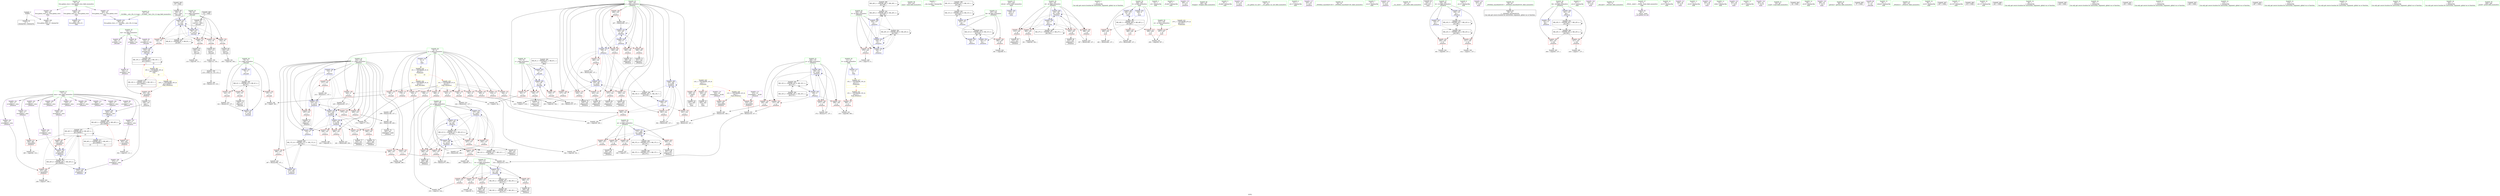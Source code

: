 digraph "SVFG" {
	label="SVFG";

	Node0x557dd1c6bb70 [shape=record,color=grey,label="{NodeID: 0\nNullPtr}"];
	Node0x557dd1c6bb70 -> Node0x557dd1c84a30[style=solid];
	Node0x557dd1c6bb70 -> Node0x557dd1c87db0[style=solid];
	Node0x557dd1cbdca0 [shape=record,color=yellow,style=double,label="{NodeID: 443\n10V_1 = ENCHI(MR_10V_0)\npts\{140000 \}\nFun[_Z5Solvev]}"];
	Node0x557dd1cbdca0 -> Node0x557dd1c870c0[style=dashed];
	Node0x557dd1ca7a50 [shape=record,color=black,label="{NodeID: 360\nMR_6V_2 = PHI(MR_6V_4, MR_6V_1, )\npts\{78 \}\n}"];
	Node0x557dd1ca7a50 -> Node0x557dd1c87f80[style=dashed];
	Node0x557dd1c867d0 [shape=record,color=red,label="{NodeID: 194\n317\<--169\n\<--p\n_Z5Solvev\n}"];
	Node0x557dd1c867d0 -> Node0x557dd1c94090[style=solid];
	Node0x557dd1c83a20 [shape=record,color=purple,label="{NodeID: 111\n360\<--17\narrayidx80\<--nma\n_Z5Solvev\n}"];
	Node0x557dd1c81c50 [shape=record,color=green,label="{NodeID: 28\n8\<--10\nn\<--n_field_insensitive\nGlob }"];
	Node0x557dd1c81c50 -> Node0x557dd1c891b0[style=solid];
	Node0x557dd1c81c50 -> Node0x557dd1c89280[style=solid];
	Node0x557dd1c81c50 -> Node0x557dd1c89350[style=solid];
	Node0x557dd1c81c50 -> Node0x557dd1c89420[style=solid];
	Node0x557dd1c81c50 -> Node0x557dd1c894f0[style=solid];
	Node0x557dd1c81c50 -> Node0x557dd1c895c0[style=solid];
	Node0x557dd1c81c50 -> Node0x557dd1c89690[style=solid];
	Node0x557dd1c81c50 -> Node0x557dd1c89760[style=solid];
	Node0x557dd1c81c50 -> Node0x557dd1c89830[style=solid];
	Node0x557dd1c81c50 -> Node0x557dd1c89900[style=solid];
	Node0x557dd1c81c50 -> Node0x557dd1c899d0[style=solid];
	Node0x557dd1c81c50 -> Node0x557dd1c89aa0[style=solid];
	Node0x557dd1c81c50 -> Node0x557dd1c879b0[style=solid];
	Node0x557dd1c8dcf0 [shape=record,color=black,label="{NodeID: 388\nMR_29V_2 = PHI(MR_29V_3, MR_29V_1, )\npts\{166 \}\n}"];
	Node0x557dd1c8dcf0 -> Node0x557dd1ca5850[style=dashed];
	Node0x557dd1c8dcf0 -> Node0x557dd1c8dcf0[style=dashed];
	Node0x557dd1c94690 [shape=record,color=grey,label="{NodeID: 305\n199 = Binary(198, 137, )\n}"];
	Node0x557dd1c94690 -> Node0x557dd1c94390[style=solid];
	Node0x557dd1c87f80 [shape=record,color=blue,label="{NodeID: 222\n77\<--9\nj\<--\n_Z4Loadv\n}"];
	Node0x557dd1c87f80 -> Node0x557dd1c8a050[style=dashed];
	Node0x557dd1c87f80 -> Node0x557dd1c8a120[style=dashed];
	Node0x557dd1c87f80 -> Node0x557dd1c8a1f0[style=dashed];
	Node0x557dd1c87f80 -> Node0x557dd1c882c0[style=dashed];
	Node0x557dd1c87f80 -> Node0x557dd1ca7a50[style=dashed];
	Node0x557dd1c899d0 [shape=record,color=red,label="{NodeID: 139\n334\<--8\n\<--n\n_Z5Solvev\n}"];
	Node0x557dd1c899d0 -> Node0x557dd1c98a10[style=solid];
	Node0x557dd1c844c0 [shape=record,color=green,label="{NodeID: 56\n432\<--433\nmain\<--main_field_insensitive\n}"];
	Node0x557dd1cbba60 [shape=record,color=yellow,style=double,label="{NodeID: 416\n2V_1 = ENCHI(MR_2V_0)\npts\{10 \}\nFun[main]|{<s0>14|<s1>15}}"];
	Node0x557dd1cbba60:s0 -> Node0x557dd1cbcba0[style=dashed,color=red];
	Node0x557dd1cbba60:s1 -> Node0x557dd1cbd140[style=dashed,color=red];
	Node0x557dd1c97090 [shape=record,color=grey,label="{NodeID: 333\n179 = cmp(177, 178, )\n}"];
	Node0x557dd1c91500 [shape=record,color=blue,label="{NodeID: 250\n171\<--319\nni\<--add\n_Z5Solvev\n}"];
	Node0x557dd1c91500 -> Node0x557dd1c86a40[style=dashed];
	Node0x557dd1c91500 -> Node0x557dd1c86b10[style=dashed];
	Node0x557dd1c91500 -> Node0x557dd1c86be0[style=dashed];
	Node0x557dd1c91500 -> Node0x557dd1c86cb0[style=dashed];
	Node0x557dd1c91500 -> Node0x557dd1c91500[style=dashed];
	Node0x557dd1c91500 -> Node0x557dd1ca6b50[style=dashed];
	Node0x557dd1c8b090 [shape=record,color=red,label="{NodeID: 167\n195\<--155\n\<--j\n_Z5Solvev\n}"];
	Node0x557dd1c8b090 -> Node0x557dd1c85520[style=solid];
	Node0x557dd1c85c70 [shape=record,color=black,label="{NodeID: 84\n272\<--271\nidxprom41\<--\n_Z5Solvev\n}"];
	Node0x557dd1c53510 [shape=record,color=green,label="{NodeID: 1\n7\<--1\n__dso_handle\<--dummyObj\nGlob }"];
	Node0x557dd1ca7f50 [shape=record,color=black,label="{NodeID: 361\nMR_8V_2 = PHI(MR_8V_3, MR_8V_1, )\npts\{80 \}\n}"];
	Node0x557dd1ca7f50 -> Node0x557dd1c88050[style=dashed];
	Node0x557dd1ca7f50 -> Node0x557dd1ca7f50[style=dashed];
	Node0x557dd1c868a0 [shape=record,color=red,label="{NodeID: 195\n326\<--169\n\<--p\n_Z5Solvev\n}"];
	Node0x557dd1c868a0 -> Node0x557dd1c94c90[style=solid];
	Node0x557dd1c83af0 [shape=record,color=purple,label="{NodeID: 112\n363\<--17\narrayidx82\<--nma\n_Z5Solvev\n}"];
	Node0x557dd1c83af0 -> Node0x557dd1c875a0[style=solid];
	Node0x557dd1c81ce0 [shape=record,color=green,label="{NodeID: 29\n11\<--12\nk\<--k_field_insensitive\nGlob }"];
	Node0x557dd1c81ce0 -> Node0x557dd1c89b70[style=solid];
	Node0x557dd1c81ce0 -> Node0x557dd1c87ab0[style=solid];
	Node0x557dd1c8e1f0 [shape=record,color=black,label="{NodeID: 389\nMR_31V_2 = PHI(MR_31V_3, MR_31V_1, )\npts\{168 \}\n}"];
	Node0x557dd1c8e1f0 -> Node0x557dd1ca6560[style=dashed];
	Node0x557dd1c8e1f0 -> Node0x557dd1c8e1f0[style=dashed];
	Node0x557dd1c94810 [shape=record,color=grey,label="{NodeID: 306\n120 = Binary(118, 119, )\n}"];
	Node0x557dd1c88050 [shape=record,color=blue,label="{NodeID: 223\n79\<--100\nc\<--conv\n_Z4Loadv\n}"];
	Node0x557dd1c88050 -> Node0x557dd1c8a2c0[style=dashed];
	Node0x557dd1c88050 -> Node0x557dd1c8a390[style=dashed];
	Node0x557dd1c88050 -> Node0x557dd1c8a460[style=dashed];
	Node0x557dd1c88050 -> Node0x557dd1c8a530[style=dashed];
	Node0x557dd1c88050 -> Node0x557dd1c88050[style=dashed];
	Node0x557dd1c88050 -> Node0x557dd1c88120[style=dashed];
	Node0x557dd1c88050 -> Node0x557dd1ca7f50[style=dashed];
	Node0x557dd1c89aa0 [shape=record,color=red,label="{NodeID: 140\n341\<--8\n\<--n\n_Z5Solvev\n}"];
	Node0x557dd1c89aa0 -> Node0x557dd1c97f90[style=solid];
	Node0x557dd1c845c0 [shape=record,color=green,label="{NodeID: 57\n435\<--436\nretval\<--retval_field_insensitive\nmain\n}"];
	Node0x557dd1c845c0 -> Node0x557dd1c91ec0[style=solid];
	Node0x557dd1cbc580 [shape=record,color=yellow,style=double,label="{NodeID: 417\n15V_1 = ENCHI(MR_15V_0)\npts\{12 \}\nFun[main]|{<s0>15}}"];
	Node0x557dd1cbc580:s0 -> Node0x557dd1cbd220[style=dashed,color=red];
	Node0x557dd1c97210 [shape=record,color=grey,label="{NodeID: 334\n331 = cmp(330, 9, )\n}"];
	Node0x557dd1c915d0 [shape=record,color=blue,label="{NodeID: 251\n173\<--328\nnj\<--add64\n_Z5Solvev\n}"];
	Node0x557dd1c915d0 -> Node0x557dd1c86d80[style=dashed];
	Node0x557dd1c915d0 -> Node0x557dd1c86e50[style=dashed];
	Node0x557dd1c915d0 -> Node0x557dd1c86f20[style=dashed];
	Node0x557dd1c915d0 -> Node0x557dd1c86ff0[style=dashed];
	Node0x557dd1c915d0 -> Node0x557dd1c915d0[style=dashed];
	Node0x557dd1c915d0 -> Node0x557dd1ca7050[style=dashed];
	Node0x557dd1c8b160 [shape=record,color=red,label="{NodeID: 168\n206\<--155\n\<--j\n_Z5Solvev\n}"];
	Node0x557dd1c8b160 -> Node0x557dd1c94510[style=solid];
	Node0x557dd1c85d40 [shape=record,color=black,label="{NodeID: 85\n314\<--313\nidxprom59\<--\n_Z5Solvev\n}"];
	Node0x557dd1c56a40 [shape=record,color=green,label="{NodeID: 2\n9\<--1\n\<--dummyObj\nCan only get source location for instruction, argument, global var or function.}"];
	Node0x557dd1ca8450 [shape=record,color=black,label="{NodeID: 362\nMR_10V_2 = PHI(MR_10V_3, MR_10V_1, )\npts\{140000 \}\n|{|<s2>14}}"];
	Node0x557dd1ca8450 -> Node0x557dd1c881f0[style=dashed];
	Node0x557dd1ca8450 -> Node0x557dd1ca8450[style=dashed];
	Node0x557dd1ca8450:s2 -> Node0x557dd1cc0980[style=dashed,color=blue];
	Node0x557dd1c86970 [shape=record,color=red,label="{NodeID: 196\n371\<--169\n\<--p\n_Z5Solvev\n}"];
	Node0x557dd1c86970 -> Node0x557dd1c93f10[style=solid];
	Node0x557dd1c83bc0 [shape=record,color=purple,label="{NodeID: 113\n315\<--19\narrayidx60\<--_ZL2di\n_Z5Solvev\n}"];
	Node0x557dd1c83bc0 -> Node0x557dd1c87330[style=solid];
	Node0x557dd1c81d70 [shape=record,color=green,label="{NodeID: 30\n13\<--14\nma\<--ma_field_insensitive\nGlob }"];
	Node0x557dd1c81d70 -> Node0x557dd1c86490[style=solid];
	Node0x557dd1c81d70 -> Node0x557dd1c86560[style=solid];
	Node0x557dd1c81d70 -> Node0x557dd1c82df0[style=solid];
	Node0x557dd1c81d70 -> Node0x557dd1c82ec0[style=solid];
	Node0x557dd1c8e2e0 [shape=record,color=black,label="{NodeID: 390\nMR_33V_2 = PHI(MR_33V_3, MR_33V_1, )\npts\{170 \}\n}"];
	Node0x557dd1c8e2e0 -> Node0x557dd1ca6650[style=dashed];
	Node0x557dd1c8e2e0 -> Node0x557dd1c8e2e0[style=dashed];
	Node0x557dd1c94990 [shape=record,color=grey,label="{NodeID: 307\n461 = Binary(460, 137, )\n}"];
	Node0x557dd1c88120 [shape=record,color=blue,label="{NodeID: 224\n79\<--123\nc\<--conv12\n_Z4Loadv\n}"];
	Node0x557dd1c88120 -> Node0x557dd1c8a2c0[style=dashed];
	Node0x557dd1c88120 -> Node0x557dd1c8a390[style=dashed];
	Node0x557dd1c88120 -> Node0x557dd1c8a460[style=dashed];
	Node0x557dd1c88120 -> Node0x557dd1c8a530[style=dashed];
	Node0x557dd1c88120 -> Node0x557dd1c88050[style=dashed];
	Node0x557dd1c88120 -> Node0x557dd1c88120[style=dashed];
	Node0x557dd1c88120 -> Node0x557dd1ca7f50[style=dashed];
	Node0x557dd1c89b70 [shape=record,color=red,label="{NodeID: 141\n309\<--11\n\<--k\n_Z5Solvev\n}"];
	Node0x557dd1c89b70 -> Node0x557dd1c96190[style=solid];
	Node0x557dd1c84690 [shape=record,color=green,label="{NodeID: 58\n437\<--438\nnt\<--nt_field_insensitive\nmain\n}"];
	Node0x557dd1c84690 -> Node0x557dd1c87670[style=solid];
	Node0x557dd1c97390 [shape=record,color=grey,label="{NodeID: 335\n219 = cmp(217, 218, )\n}"];
	Node0x557dd1c916a0 [shape=record,color=blue,label="{NodeID: 252\n167\<--9\nfb\<--\n_Z5Solvev\n}"];
	Node0x557dd1c916a0 -> Node0x557dd1ca6250[style=dashed];
	Node0x557dd1c8b230 [shape=record,color=red,label="{NodeID: 169\n217\<--155\n\<--j\n_Z5Solvev\n}"];
	Node0x557dd1c8b230 -> Node0x557dd1c97390[style=solid];
	Node0x557dd1c85e10 [shape=record,color=black,label="{NodeID: 86\n323\<--322\nidxprom61\<--\n_Z5Solvev\n}"];
	Node0x557dd1c6ad10 [shape=record,color=green,label="{NodeID: 3\n15\<--1\n.str\<--dummyObj\nGlob }"];
	Node0x557dd1c86a40 [shape=record,color=red,label="{NodeID: 197\n330\<--171\n\<--ni\n_Z5Solvev\n}"];
	Node0x557dd1c86a40 -> Node0x557dd1c97210[style=solid];
	Node0x557dd1c83c90 [shape=record,color=purple,label="{NodeID: 114\n324\<--20\narrayidx62\<--_ZL2dj\n_Z5Solvev\n}"];
	Node0x557dd1c83c90 -> Node0x557dd1c87400[style=solid];
	Node0x557dd1c81e40 [shape=record,color=green,label="{NodeID: 31\n17\<--18\nnma\<--nma_field_insensitive\nGlob }"];
	Node0x557dd1c81e40 -> Node0x557dd1c83060[style=solid];
	Node0x557dd1c81e40 -> Node0x557dd1c83130[style=solid];
	Node0x557dd1c81e40 -> Node0x557dd1c83200[style=solid];
	Node0x557dd1c81e40 -> Node0x557dd1c832d0[style=solid];
	Node0x557dd1c81e40 -> Node0x557dd1c833a0[style=solid];
	Node0x557dd1c81e40 -> Node0x557dd1c83470[style=solid];
	Node0x557dd1c81e40 -> Node0x557dd1c83540[style=solid];
	Node0x557dd1c81e40 -> Node0x557dd1c83610[style=solid];
	Node0x557dd1c81e40 -> Node0x557dd1c836e0[style=solid];
	Node0x557dd1c81e40 -> Node0x557dd1c837b0[style=solid];
	Node0x557dd1c81e40 -> Node0x557dd1c83880[style=solid];
	Node0x557dd1c81e40 -> Node0x557dd1c83950[style=solid];
	Node0x557dd1c81e40 -> Node0x557dd1c83a20[style=solid];
	Node0x557dd1c81e40 -> Node0x557dd1c83af0[style=solid];
	Node0x557dd1c8e3d0 [shape=record,color=black,label="{NodeID: 391\nMR_35V_2 = PHI(MR_35V_3, MR_35V_1, )\npts\{172 \}\n}"];
	Node0x557dd1c8e3d0 -> Node0x557dd1ca6b50[style=dashed];
	Node0x557dd1c8e3d0 -> Node0x557dd1c8e3d0[style=dashed];
	Node0x557dd1c94b10 [shape=record,color=grey,label="{NodeID: 308\n470 = Binary(469, 137, )\n}"];
	Node0x557dd1c94b10 -> Node0x557dd1c92060[style=solid];
	Node0x557dd1c881f0 [shape=record,color=blue,label="{NodeID: 225\n132\<--126\narrayidx14\<--\n_Z4Loadv\n}"];
	Node0x557dd1c881f0 -> Node0x557dd1c881f0[style=dashed];
	Node0x557dd1c881f0 -> Node0x557dd1ca8450[style=dashed];
	Node0x557dd1c89c40 [shape=record,color=red,label="{NodeID: 142\n442\<--33\n\<--stdin\nmain\n}"];
	Node0x557dd1c89c40 -> Node0x557dd1c86220[style=solid];
	Node0x557dd1c84760 [shape=record,color=green,label="{NodeID: 59\n439\<--440\nit\<--it_field_insensitive\nmain\n}"];
	Node0x557dd1c84760 -> Node0x557dd1c87740[style=solid];
	Node0x557dd1c84760 -> Node0x557dd1c87810[style=solid];
	Node0x557dd1c84760 -> Node0x557dd1c878e0[style=solid];
	Node0x557dd1c84760 -> Node0x557dd1c91f90[style=solid];
	Node0x557dd1c84760 -> Node0x557dd1c92060[style=solid];
	Node0x557dd1c97510 [shape=record,color=grey,label="{NodeID: 336\n266 = cmp(265, 9, )\n}"];
	Node0x557dd1c91770 [shape=record,color=blue,label="{NodeID: 253\n165\<--9\nfr\<--\n_Z5Solvev\n}"];
	Node0x557dd1c91770 -> Node0x557dd1c8c410[style=dashed];
	Node0x557dd1c91770 -> Node0x557dd1c91770[style=dashed];
	Node0x557dd1c91770 -> Node0x557dd1c91840[style=dashed];
	Node0x557dd1c91770 -> Node0x557dd1ca5850[style=dashed];
	Node0x557dd1c91770 -> Node0x557dd1cae850[style=dashed];
	Node0x557dd1c8b300 [shape=record,color=red,label="{NodeID: 170\n234\<--155\n\<--j\n_Z5Solvev\n}"];
	Node0x557dd1c8b300 -> Node0x557dd1c85790[style=solid];
	Node0x557dd1c85ee0 [shape=record,color=black,label="{NodeID: 87\n348\<--347\nidxprom72\<--\n_Z5Solvev\n}"];
	Node0x557dd1c56f70 [shape=record,color=green,label="{NodeID: 4\n19\<--1\n_ZL2di\<--dummyObj\nGlob }"];
	Node0x557dd1c86b10 [shape=record,color=red,label="{NodeID: 198\n333\<--171\n\<--ni\n_Z5Solvev\n}"];
	Node0x557dd1c86b10 -> Node0x557dd1c98a10[style=solid];
	Node0x557dd1c83d60 [shape=record,color=purple,label="{NodeID: 115\n406\<--21\n\<--.str.1\n_Z5Solvev\n}"];
	Node0x557dd1c81f40 [shape=record,color=green,label="{NodeID: 32\n45\<--49\nllvm.global_ctors\<--llvm.global_ctors_field_insensitive\nGlob }"];
	Node0x557dd1c81f40 -> Node0x557dd1c88eb0[style=solid];
	Node0x557dd1c81f40 -> Node0x557dd1c88fb0[style=solid];
	Node0x557dd1c81f40 -> Node0x557dd1c890b0[style=solid];
	Node0x557dd1cb3a80 [shape=record,color=black,label="{NodeID: 392\nMR_37V_2 = PHI(MR_37V_3, MR_37V_1, )\npts\{174 \}\n}"];
	Node0x557dd1cb3a80 -> Node0x557dd1ca7050[style=dashed];
	Node0x557dd1cb3a80 -> Node0x557dd1cb3a80[style=dashed];
	Node0x557dd1c94c90 [shape=record,color=grey,label="{NodeID: 309\n327 = Binary(325, 326, )\n}"];
	Node0x557dd1c94c90 -> Node0x557dd1c94f90[style=solid];
	Node0x557dd1c882c0 [shape=record,color=blue,label="{NodeID: 226\n77\<--136\nj\<--inc\n_Z4Loadv\n}"];
	Node0x557dd1c882c0 -> Node0x557dd1c8a050[style=dashed];
	Node0x557dd1c882c0 -> Node0x557dd1c8a120[style=dashed];
	Node0x557dd1c882c0 -> Node0x557dd1c8a1f0[style=dashed];
	Node0x557dd1c882c0 -> Node0x557dd1c882c0[style=dashed];
	Node0x557dd1c882c0 -> Node0x557dd1ca7a50[style=dashed];
	Node0x557dd1c89d10 [shape=record,color=red,label="{NodeID: 143\n448\<--38\n\<--stdout\nmain\n}"];
	Node0x557dd1c89d10 -> Node0x557dd1c862f0[style=solid];
	Node0x557dd1c84830 [shape=record,color=green,label="{NodeID: 60\n446\<--447\nfreopen\<--freopen_field_insensitive\n}"];
	Node0x557dd1cbc820 [shape=record,color=yellow,style=double,label="{NodeID: 420\n12V_1 = ENCHI(MR_12V_0)\npts\{1 \}\nFun[main]|{|<s2>15}}"];
	Node0x557dd1cbc820 -> Node0x557dd1c89c40[style=dashed];
	Node0x557dd1cbc820 -> Node0x557dd1c89d10[style=dashed];
	Node0x557dd1cbc820:s2 -> Node0x557dd1cbd030[style=dashed,color=red];
	Node0x557dd1c97690 [shape=record,color=grey,label="{NodeID: 337\n95 = cmp(93, 94, )\n}"];
	Node0x557dd1c91840 [shape=record,color=blue,label="{NodeID: 254\n165\<--9\nfr\<--\n_Z5Solvev\n}"];
	Node0x557dd1c91840 -> Node0x557dd1cae850[style=dashed];
	Node0x557dd1c8b3d0 [shape=record,color=red,label="{NodeID: 171\n243\<--155\n\<--j\n_Z5Solvev\n}"];
	Node0x557dd1c8b3d0 -> Node0x557dd1c85930[style=solid];
	Node0x557dd1c85fb0 [shape=record,color=black,label="{NodeID: 88\n351\<--350\nidxprom74\<--\n_Z5Solvev\n}"];
	Node0x557dd1c6b250 [shape=record,color=green,label="{NodeID: 5\n20\<--1\n_ZL2dj\<--dummyObj\nGlob }"];
	Node0x557dd1c86be0 [shape=record,color=red,label="{NodeID: 199\n347\<--171\n\<--ni\n_Z5Solvev\n}"];
	Node0x557dd1c86be0 -> Node0x557dd1c85ee0[style=solid];
	Node0x557dd1c88690 [shape=record,color=purple,label="{NodeID: 116\n414\<--23\n\<--.str.2\n_Z5Solvev\n}"];
	Node0x557dd1c82040 [shape=record,color=green,label="{NodeID: 33\n50\<--51\n__cxx_global_var_init\<--__cxx_global_var_init_field_insensitive\n}"];
	Node0x557dd1c94e10 [shape=record,color=grey,label="{NodeID: 310\n222 = Binary(221, 137, )\n}"];
	Node0x557dd1c94e10 -> Node0x557dd1c90800[style=solid];
	Node0x557dd1c88390 [shape=record,color=blue,label="{NodeID: 227\n75\<--142\ni\<--inc16\n_Z4Loadv\n}"];
	Node0x557dd1c88390 -> Node0x557dd1ca7550[style=dashed];
	Node0x557dd1c89de0 [shape=record,color=red,label="{NodeID: 144\n87\<--75\n\<--i\n_Z4Loadv\n}"];
	Node0x557dd1c89de0 -> Node0x557dd1c97810[style=solid];
	Node0x557dd1c84930 [shape=record,color=green,label="{NodeID: 61\n47\<--478\n_GLOBAL__sub_I_ftc_0_0.cpp\<--_GLOBAL__sub_I_ftc_0_0.cpp_field_insensitive\n}"];
	Node0x557dd1c84930 -> Node0x557dd1c87cb0[style=solid];
	Node0x557dd1cbc900 [shape=record,color=yellow,style=double,label="{NodeID: 421\n47V_1 = ENCHI(MR_47V_0)\npts\{438 \}\nFun[main]}"];
	Node0x557dd1cbc900 -> Node0x557dd1c87670[style=dashed];
	Node0x557dd1c97810 [shape=record,color=grey,label="{NodeID: 338\n89 = cmp(87, 88, )\n}"];
	Node0x557dd1c91910 [shape=record,color=blue,label="{NodeID: 255\n167\<--9\nfb\<--\n_Z5Solvev\n}"];
	Node0x557dd1c91910 -> Node0x557dd1ca6250[style=dashed];
	Node0x557dd1c8b4a0 [shape=record,color=red,label="{NodeID: 172\n250\<--155\n\<--j\n_Z5Solvev\n}"];
	Node0x557dd1c8b4a0 -> Node0x557dd1c85ad0[style=solid];
	Node0x557dd1c86080 [shape=record,color=black,label="{NodeID: 89\n359\<--358\nidxprom79\<--\n_Z5Solvev\n}"];
	Node0x557dd1c6b2e0 [shape=record,color=green,label="{NodeID: 6\n21\<--1\n.str.1\<--dummyObj\nGlob }"];
	Node0x557dd1c86cb0 [shape=record,color=red,label="{NodeID: 200\n358\<--171\n\<--ni\n_Z5Solvev\n}"];
	Node0x557dd1c86cb0 -> Node0x557dd1c86080[style=solid];
	Node0x557dd1c88760 [shape=record,color=purple,label="{NodeID: 117\n420\<--25\n\<--.str.3\n_Z5Solvev\n}"];
	Node0x557dd1c82140 [shape=record,color=green,label="{NodeID: 34\n54\<--55\n_ZNSt8ios_base4InitC1Ev\<--_ZNSt8ios_base4InitC1Ev_field_insensitive\n}"];
	Node0x557dd1c94f90 [shape=record,color=grey,label="{NodeID: 311\n328 = Binary(321, 327, )\n}"];
	Node0x557dd1c94f90 -> Node0x557dd1c915d0[style=solid];
	Node0x557dd1c88460 [shape=record,color=blue,label="{NodeID: 228\n153\<--9\ni\<--\n_Z5Solvev\n}"];
	Node0x557dd1c88460 -> Node0x557dd1c8a600[style=dashed];
	Node0x557dd1c88460 -> Node0x557dd1c8a6d0[style=dashed];
	Node0x557dd1c88460 -> Node0x557dd1c8a7a0[style=dashed];
	Node0x557dd1c88460 -> Node0x557dd1c8a870[style=dashed];
	Node0x557dd1c88460 -> Node0x557dd1c90660[style=dashed];
	Node0x557dd1c88460 -> Node0x557dd1c908d0[style=dashed];
	Node0x557dd1c88460 -> Node0x557dd1c91020[style=dashed];
	Node0x557dd1c89eb0 [shape=record,color=red,label="{NodeID: 145\n127\<--75\n\<--i\n_Z4Loadv\n}"];
	Node0x557dd1c89eb0 -> Node0x557dd1c85110[style=solid];
	Node0x557dd1c84a30 [shape=record,color=black,label="{NodeID: 62\n2\<--3\ndummyVal\<--dummyVal\n}"];
	Node0x557dd1c97990 [shape=record,color=grey,label="{NodeID: 339\n115 = cmp(114, 116, )\n}"];
	Node0x557dd1c97990 -> Node0x557dd18ab990[style=solid];
	Node0x557dd1c919e0 [shape=record,color=blue,label="{NodeID: 256\n169\<--372\np\<--inc88\n_Z5Solvev\n}"];
	Node0x557dd1c919e0 -> Node0x557dd1c86700[style=dashed];
	Node0x557dd1c919e0 -> Node0x557dd1c867d0[style=dashed];
	Node0x557dd1c919e0 -> Node0x557dd1c868a0[style=dashed];
	Node0x557dd1c919e0 -> Node0x557dd1c86970[style=dashed];
	Node0x557dd1c919e0 -> Node0x557dd1c919e0[style=dashed];
	Node0x557dd1c919e0 -> Node0x557dd1ca6650[style=dashed];
	Node0x557dd1c8b570 [shape=record,color=red,label="{NodeID: 173\n271\<--155\n\<--j\n_Z5Solvev\n}"];
	Node0x557dd1c8b570 -> Node0x557dd1c85c70[style=solid];
	Node0x557dd1c86150 [shape=record,color=black,label="{NodeID: 90\n362\<--361\nidxprom81\<--\n_Z5Solvev\n}"];
	Node0x557dd1c570c0 [shape=record,color=green,label="{NodeID: 7\n23\<--1\n.str.2\<--dummyObj\nGlob }"];
	Node0x557dd1c86d80 [shape=record,color=red,label="{NodeID: 201\n337\<--173\n\<--nj\n_Z5Solvev\n}"];
	Node0x557dd1c86d80 -> Node0x557dd1c98590[style=solid];
	Node0x557dd1c88830 [shape=record,color=purple,label="{NodeID: 118\n423\<--27\n\<--.str.4\n_Z5Solvev\n}"];
	Node0x557dd1c82240 [shape=record,color=green,label="{NodeID: 35\n60\<--61\n__cxa_atexit\<--__cxa_atexit_field_insensitive\n}"];
	Node0x557dd1c95110 [shape=record,color=grey,label="{NodeID: 312\n136 = Binary(135, 137, )\n}"];
	Node0x557dd1c95110 -> Node0x557dd1c882c0[style=solid];
	Node0x557dd1c88530 [shape=record,color=blue,label="{NodeID: 229\n155\<--9\nj\<--\n_Z5Solvev\n}"];
	Node0x557dd1c88530 -> Node0x557dd1c8aef0[style=dashed];
	Node0x557dd1c88530 -> Node0x557dd1c8afc0[style=dashed];
	Node0x557dd1c88530 -> Node0x557dd1c8b090[style=dashed];
	Node0x557dd1c88530 -> Node0x557dd1c8b160[style=dashed];
	Node0x557dd1c88530 -> Node0x557dd1c88530[style=dashed];
	Node0x557dd1c88530 -> Node0x557dd1c90590[style=dashed];
	Node0x557dd1c88530 -> Node0x557dd1c90730[style=dashed];
	Node0x557dd1c89f80 [shape=record,color=red,label="{NodeID: 146\n141\<--75\n\<--i\n_Z4Loadv\n}"];
	Node0x557dd1c89f80 -> Node0x557dd1c95410[style=solid];
	Node0x557dd1c84b30 [shape=record,color=black,label="{NodeID: 63\n434\<--9\nmain_ret\<--\nmain\n}"];
	Node0x557dd1c97b10 [shape=record,color=grey,label="{NodeID: 340\n110 = cmp(109, 111, )\n}"];
	Node0x557dd1c91ab0 [shape=record,color=blue,label="{NodeID: 257\n159\<--137\nhr\<--\n_Z5Solvev\n}"];
	Node0x557dd1c91ab0 -> Node0x557dd1c60c80[style=dashed];
	Node0x557dd1c8b640 [shape=record,color=red,label="{NodeID: 174\n280\<--155\n\<--j\n_Z5Solvev\n}"];
	Node0x557dd1c8b640 -> Node0x557dd1c95290[style=solid];
	Node0x557dd1c86220 [shape=record,color=black,label="{NodeID: 91\n445\<--442\ncall\<--\nmain\n}"];
	Node0x557dd1c57150 [shape=record,color=green,label="{NodeID: 8\n25\<--1\n.str.3\<--dummyObj\nGlob }"];
	Node0x557dd1c86e50 [shape=record,color=red,label="{NodeID: 202\n340\<--173\n\<--nj\n_Z5Solvev\n}"];
	Node0x557dd1c86e50 -> Node0x557dd1c97f90[style=solid];
	Node0x557dd1c88900 [shape=record,color=purple,label="{NodeID: 119\n443\<--29\n\<--.str.5\nmain\n}"];
	Node0x557dd1c82340 [shape=record,color=green,label="{NodeID: 36\n59\<--65\n_ZNSt8ios_base4InitD1Ev\<--_ZNSt8ios_base4InitD1Ev_field_insensitive\n}"];
	Node0x557dd1c82340 -> Node0x557dd1c84c00[style=solid];
	Node0x557dd1cb4e50 [shape=record,color=black,label="{NodeID: 396\nMR_21V_2 = PHI(MR_21V_7, MR_21V_1, )\npts\{158 \}\n}"];
	Node0x557dd1cb4e50 -> Node0x557dd1c90800[style=dashed];
	Node0x557dd1c95290 [shape=record,color=grey,label="{NodeID: 313\n281 = Binary(280, 137, )\n}"];
	Node0x557dd1c95290 -> Node0x557dd1c90db0[style=solid];
	Node0x557dd1c90500 [shape=record,color=blue,label="{NodeID: 230\n203\<--194\narrayidx10\<--conv\n_Z5Solvev\n}"];
	Node0x557dd1c90500 -> Node0x557dd1cb5d50[style=dashed];
	Node0x557dd1c8a050 [shape=record,color=red,label="{NodeID: 147\n93\<--77\n\<--j\n_Z4Loadv\n}"];
	Node0x557dd1c8a050 -> Node0x557dd1c97690[style=solid];
	Node0x557dd1c84c00 [shape=record,color=black,label="{NodeID: 64\n58\<--59\n\<--_ZNSt8ios_base4InitD1Ev\nCan only get source location for instruction, argument, global var or function.}"];
	Node0x557dd1cbcba0 [shape=record,color=yellow,style=double,label="{NodeID: 424\n2V_1 = ENCHI(MR_2V_0)\npts\{10 \}\nFun[_Z4Loadv]}"];
	Node0x557dd1cbcba0 -> Node0x557dd1c891b0[style=dashed];
	Node0x557dd1cbcba0 -> Node0x557dd1c89280[style=dashed];
	Node0x557dd1c97c90 [shape=record,color=grey,label="{NodeID: 341\n105 = cmp(104, 106, )\n}"];
	Node0x557dd1c91b80 [shape=record,color=blue,label="{NodeID: 258\n161\<--137\nhb\<--\n_Z5Solvev\n}"];
	Node0x557dd1c91b80 -> Node0x557dd1c61180[style=dashed];
	Node0x557dd1c8b710 [shape=record,color=red,label="{NodeID: 175\n294\<--155\n\<--j\n_Z5Solvev\n}"];
	Node0x557dd1c8b710 -> Node0x557dd1c96910[style=solid];
	Node0x557dd1c862f0 [shape=record,color=black,label="{NodeID: 92\n451\<--448\ncall1\<--\nmain\n}"];
	Node0x557dd1c56d90 [shape=record,color=green,label="{NodeID: 9\n27\<--1\n.str.4\<--dummyObj\nGlob }"];
	Node0x557dd1c86f20 [shape=record,color=red,label="{NodeID: 203\n350\<--173\n\<--nj\n_Z5Solvev\n}"];
	Node0x557dd1c86f20 -> Node0x557dd1c85fb0[style=solid];
	Node0x557dd1c889d0 [shape=record,color=purple,label="{NodeID: 120\n444\<--31\n\<--.str.6\nmain\n}"];
	Node0x557dd1c82440 [shape=record,color=green,label="{NodeID: 37\n72\<--73\n_Z4Loadv\<--_Z4Loadv_field_insensitive\n}"];
	Node0x557dd1cb5350 [shape=record,color=black,label="{NodeID: 397\nMR_40V_5 = PHI(MR_40V_9, MR_40V_2, )\npts\{180000 \}\n|{|<s8>15}}"];
	Node0x557dd1cb5350 -> Node0x557dd1c87190[style=dashed];
	Node0x557dd1cb5350 -> Node0x557dd1c87260[style=dashed];
	Node0x557dd1cb5350 -> Node0x557dd1c874d0[style=dashed];
	Node0x557dd1cb5350 -> Node0x557dd1c875a0[style=dashed];
	Node0x557dd1cb5350 -> Node0x557dd1c909a0[style=dashed];
	Node0x557dd1cb5350 -> Node0x557dd1c90c10[style=dashed];
	Node0x557dd1cb5350 -> Node0x557dd1cb5350[style=dashed];
	Node0x557dd1cb5350 -> Node0x557dd1cbb560[style=dashed];
	Node0x557dd1cb5350:s8 -> Node0x557dd1cba160[style=dashed,color=blue];
	Node0x557dd1c95410 [shape=record,color=grey,label="{NodeID: 314\n142 = Binary(141, 137, )\n}"];
	Node0x557dd1c95410 -> Node0x557dd1c88390[style=solid];
	Node0x557dd1c90590 [shape=record,color=blue,label="{NodeID: 231\n155\<--207\nj\<--inc\n_Z5Solvev\n}"];
	Node0x557dd1c90590 -> Node0x557dd1c8aef0[style=dashed];
	Node0x557dd1c90590 -> Node0x557dd1c8afc0[style=dashed];
	Node0x557dd1c90590 -> Node0x557dd1c8b090[style=dashed];
	Node0x557dd1c90590 -> Node0x557dd1c8b160[style=dashed];
	Node0x557dd1c90590 -> Node0x557dd1c88530[style=dashed];
	Node0x557dd1c90590 -> Node0x557dd1c90590[style=dashed];
	Node0x557dd1c90590 -> Node0x557dd1c90730[style=dashed];
	Node0x557dd1c8a120 [shape=record,color=red,label="{NodeID: 148\n130\<--77\n\<--j\n_Z4Loadv\n}"];
	Node0x557dd1c8a120 -> Node0x557dd1c851e0[style=solid];
	Node0x557dd1c84d00 [shape=record,color=black,label="{NodeID: 65\n100\<--97\nconv\<--call4\n_Z4Loadv\n}"];
	Node0x557dd1c84d00 -> Node0x557dd1c88050[style=solid];
	Node0x557dd1c97e10 [shape=record,color=grey,label="{NodeID: 342\n401 = cmp(400, 137, )\n}"];
	Node0x557dd1c91c50 [shape=record,color=blue,label="{NodeID: 259\n163\<--387\ndr\<--inc96\n_Z5Solvev\n}"];
	Node0x557dd1c91c50 -> Node0x557dd1c8c0d0[style=dashed];
	Node0x557dd1c91c50 -> Node0x557dd1c8c1a0[style=dashed];
	Node0x557dd1c91c50 -> Node0x557dd1c8c270[style=dashed];
	Node0x557dd1c91c50 -> Node0x557dd1c8c340[style=dashed];
	Node0x557dd1c91c50 -> Node0x557dd1c911c0[style=dashed];
	Node0x557dd1c91c50 -> Node0x557dd1c91c50[style=dashed];
	Node0x557dd1c91c50 -> Node0x557dd1c8d7f0[style=dashed];
	Node0x557dd1c8b7e0 [shape=record,color=red,label="{NodeID: 176\n321\<--155\n\<--j\n_Z5Solvev\n}"];
	Node0x557dd1c8b7e0 -> Node0x557dd1c94f90[style=solid];
	Node0x557dd1c863c0 [shape=record,color=purple,label="{NodeID: 93\n56\<--4\n\<--_ZStL8__ioinit\n__cxx_global_var_init\n}"];
	Node0x557dd1c56e20 [shape=record,color=green,label="{NodeID: 10\n29\<--1\n.str.5\<--dummyObj\nGlob }"];
	Node0x557dd1c86ff0 [shape=record,color=red,label="{NodeID: 204\n361\<--173\n\<--nj\n_Z5Solvev\n}"];
	Node0x557dd1c86ff0 -> Node0x557dd1c86150[style=solid];
	Node0x557dd1c88aa0 [shape=record,color=purple,label="{NodeID: 121\n449\<--34\n\<--.str.7\nmain\n}"];
	Node0x557dd1c82540 [shape=record,color=green,label="{NodeID: 38\n75\<--76\ni\<--i_field_insensitive\n_Z4Loadv\n}"];
	Node0x557dd1c82540 -> Node0x557dd1c89de0[style=solid];
	Node0x557dd1c82540 -> Node0x557dd1c89eb0[style=solid];
	Node0x557dd1c82540 -> Node0x557dd1c89f80[style=solid];
	Node0x557dd1c82540 -> Node0x557dd1c87eb0[style=solid];
	Node0x557dd1c82540 -> Node0x557dd1c88390[style=solid];
	Node0x557dd1cc0980 [shape=record,color=yellow,style=double,label="{NodeID: 481\n10V_3 = CSCHI(MR_10V_2)\npts\{140000 \}\nCS[]|{|<s1>15}}"];
	Node0x557dd1cc0980 -> Node0x557dd1cbab60[style=dashed];
	Node0x557dd1cc0980:s1 -> Node0x557dd1cbdca0[style=dashed,color=red];
	Node0x557dd1c95590 [shape=record,color=grey,label="{NodeID: 315\n261 = Binary(260, 256, )\n}"];
	Node0x557dd1c95590 -> Node0x557dd1c90b40[style=solid];
	Node0x557dd1c90660 [shape=record,color=blue,label="{NodeID: 232\n153\<--212\ni\<--inc12\n_Z5Solvev\n}"];
	Node0x557dd1c90660 -> Node0x557dd1c8a600[style=dashed];
	Node0x557dd1c90660 -> Node0x557dd1c8a6d0[style=dashed];
	Node0x557dd1c90660 -> Node0x557dd1c8a7a0[style=dashed];
	Node0x557dd1c90660 -> Node0x557dd1c8a870[style=dashed];
	Node0x557dd1c90660 -> Node0x557dd1c90660[style=dashed];
	Node0x557dd1c90660 -> Node0x557dd1c908d0[style=dashed];
	Node0x557dd1c90660 -> Node0x557dd1c91020[style=dashed];
	Node0x557dd1c8a1f0 [shape=record,color=red,label="{NodeID: 149\n135\<--77\n\<--j\n_Z4Loadv\n}"];
	Node0x557dd1c8a1f0 -> Node0x557dd1c95110[style=solid];
	Node0x557dd1c84dd0 [shape=record,color=black,label="{NodeID: 66\n104\<--103\nconv5\<--\n_Z4Loadv\n}"];
	Node0x557dd1c84dd0 -> Node0x557dd1c97c90[style=solid];
	Node0x557dd1c97f90 [shape=record,color=grey,label="{NodeID: 343\n342 = cmp(340, 341, )\n}"];
	Node0x557dd1c91d20 [shape=record,color=blue,label="{NodeID: 260\n155\<--392\nj\<--inc99\n_Z5Solvev\n}"];
	Node0x557dd1c91d20 -> Node0x557dd1c8b710[style=dashed];
	Node0x557dd1c91d20 -> Node0x557dd1c8b7e0[style=dashed];
	Node0x557dd1c91d20 -> Node0x557dd1c8b8b0[style=dashed];
	Node0x557dd1c91d20 -> Node0x557dd1c91d20[style=dashed];
	Node0x557dd1c91d20 -> Node0x557dd1c8c8f0[style=dashed];
	Node0x557dd1c8b8b0 [shape=record,color=red,label="{NodeID: 177\n391\<--155\n\<--j\n_Z5Solvev\n}"];
	Node0x557dd1c8b8b0 -> Node0x557dd1c95b90[style=solid];
	Node0x557dd1c86490 [shape=record,color=purple,label="{NodeID: 94\n129\<--13\narrayidx\<--ma\n_Z4Loadv\n}"];
	Node0x557dd1c68cc0 [shape=record,color=green,label="{NodeID: 11\n31\<--1\n.str.6\<--dummyObj\nGlob }"];
	Node0x557dd1c870c0 [shape=record,color=red,label="{NodeID: 205\n193\<--192\n\<--arrayidx5\n_Z5Solvev\n}"];
	Node0x557dd1c870c0 -> Node0x557dd1c85450[style=solid];
	Node0x557dd1c88b70 [shape=record,color=purple,label="{NodeID: 122\n450\<--36\n\<--.str.8\nmain\n}"];
	Node0x557dd1c82610 [shape=record,color=green,label="{NodeID: 39\n77\<--78\nj\<--j_field_insensitive\n_Z4Loadv\n}"];
	Node0x557dd1c82610 -> Node0x557dd1c8a050[style=solid];
	Node0x557dd1c82610 -> Node0x557dd1c8a120[style=solid];
	Node0x557dd1c82610 -> Node0x557dd1c8a1f0[style=solid];
	Node0x557dd1c82610 -> Node0x557dd1c87f80[style=solid];
	Node0x557dd1c82610 -> Node0x557dd1c882c0[style=solid];
	Node0x557dd1cb5d50 [shape=record,color=black,label="{NodeID: 399\nMR_40V_3 = PHI(MR_40V_4, MR_40V_2, )\npts\{180000 \}\n}"];
	Node0x557dd1cb5d50 -> Node0x557dd1c90500[style=dashed];
	Node0x557dd1cb5d50 -> Node0x557dd1cb5350[style=dashed];
	Node0x557dd1cb5d50 -> Node0x557dd1cb5d50[style=dashed];
	Node0x557dd1c95710 [shape=record,color=grey,label="{NodeID: 316\n276 = Binary(275, 256, )\n}"];
	Node0x557dd1c95710 -> Node0x557dd1c90ce0[style=solid];
	Node0x557dd1c90730 [shape=record,color=blue,label="{NodeID: 233\n155\<--9\nj\<--\n_Z5Solvev\n}"];
	Node0x557dd1c90730 -> Node0x557dd1c8b230[style=dashed];
	Node0x557dd1c90730 -> Node0x557dd1c8b300[style=dashed];
	Node0x557dd1c90730 -> Node0x557dd1c8b3d0[style=dashed];
	Node0x557dd1c90730 -> Node0x557dd1c8b4a0[style=dashed];
	Node0x557dd1c90730 -> Node0x557dd1c8b570[style=dashed];
	Node0x557dd1c90730 -> Node0x557dd1c8b640[style=dashed];
	Node0x557dd1c90730 -> Node0x557dd1c90db0[style=dashed];
	Node0x557dd1c90730 -> Node0x557dd1c8c8f0[style=dashed];
	Node0x557dd1c8a2c0 [shape=record,color=red,label="{NodeID: 150\n103\<--79\n\<--c\n_Z4Loadv\n}"];
	Node0x557dd1c8a2c0 -> Node0x557dd1c84dd0[style=solid];
	Node0x557dd1c84ea0 [shape=record,color=black,label="{NodeID: 67\n109\<--108\nconv7\<--\n_Z4Loadv\n}"];
	Node0x557dd1c84ea0 -> Node0x557dd1c97b10[style=solid];
	Node0x557dd1c98110 [shape=record,color=grey,label="{NodeID: 344\n238 = cmp(237, 106, )\n}"];
	Node0x557dd1c91df0 [shape=record,color=blue,label="{NodeID: 261\n153\<--397\ni\<--inc102\n_Z5Solvev\n}"];
	Node0x557dd1c91df0 -> Node0x557dd1caed50[style=dashed];
	Node0x557dd1c8b980 [shape=record,color=red,label="{NodeID: 178\n247\<--157\n\<--q\n_Z5Solvev\n}"];
	Node0x557dd1c8b980 -> Node0x557dd1c85a00[style=solid];
	Node0x557dd1c86560 [shape=record,color=purple,label="{NodeID: 95\n132\<--13\narrayidx14\<--ma\n_Z4Loadv\n}"];
	Node0x557dd1c86560 -> Node0x557dd1c881f0[style=solid];
	Node0x557dd1c68d50 [shape=record,color=green,label="{NodeID: 12\n33\<--1\nstdin\<--dummyObj\nGlob }"];
	Node0x557dd1c87190 [shape=record,color=red,label="{NodeID: 206\n237\<--236\n\<--arrayidx25\n_Z5Solvev\n}"];
	Node0x557dd1c87190 -> Node0x557dd1c98110[style=solid];
	Node0x557dd1c88c40 [shape=record,color=purple,label="{NodeID: 123\n452\<--39\n\<--.str.9\nmain\n}"];
	Node0x557dd1c826e0 [shape=record,color=green,label="{NodeID: 40\n79\<--80\nc\<--c_field_insensitive\n_Z4Loadv\n}"];
	Node0x557dd1c826e0 -> Node0x557dd1c8a2c0[style=solid];
	Node0x557dd1c826e0 -> Node0x557dd1c8a390[style=solid];
	Node0x557dd1c826e0 -> Node0x557dd1c8a460[style=solid];
	Node0x557dd1c826e0 -> Node0x557dd1c8a530[style=solid];
	Node0x557dd1c826e0 -> Node0x557dd1c88050[style=solid];
	Node0x557dd1c826e0 -> Node0x557dd1c88120[style=solid];
	Node0x557dd1cd6790 [shape=record,color=black,label="{NodeID: 483\n97 = PHI()\n}"];
	Node0x557dd1cd6790 -> Node0x557dd1c84d00[style=solid];
	Node0x557dd1c95890 [shape=record,color=grey,label="{NodeID: 317\n255 = Binary(254, 256, )\n}"];
	Node0x557dd1c95890 -> Node0x557dd1c90a70[style=solid];
	Node0x557dd1c90800 [shape=record,color=blue,label="{NodeID: 234\n157\<--222\nq\<--sub17\n_Z5Solvev\n}"];
	Node0x557dd1c90800 -> Node0x557dd1c8b980[style=dashed];
	Node0x557dd1c90800 -> Node0x557dd1c8ba50[style=dashed];
	Node0x557dd1c90800 -> Node0x557dd1c8bb20[style=dashed];
	Node0x557dd1c90800 -> Node0x557dd1c8bbf0[style=dashed];
	Node0x557dd1c90800 -> Node0x557dd1c8bcc0[style=dashed];
	Node0x557dd1c90800 -> Node0x557dd1c90a70[style=dashed];
	Node0x557dd1c90800 -> Node0x557dd1c90ce0[style=dashed];
	Node0x557dd1c90800 -> Node0x557dd1cb4e50[style=dashed];
	Node0x557dd1c90800 -> Node0x557dd1cbb060[style=dashed];
	Node0x557dd1c8a390 [shape=record,color=red,label="{NodeID: 151\n108\<--79\n\<--c\n_Z4Loadv\n}"];
	Node0x557dd1c8a390 -> Node0x557dd1c84ea0[style=solid];
	Node0x557dd1c84f70 [shape=record,color=black,label="{NodeID: 68\n114\<--113\nconv9\<--\n_Z4Loadv\n}"];
	Node0x557dd1c84f70 -> Node0x557dd1c97990[style=solid];
	Node0x557dd1c98290 [shape=record,color=grey,label="{NodeID: 345\n404 = cmp(403, 137, )\n}"];
	Node0x557dd1c91ec0 [shape=record,color=blue,label="{NodeID: 262\n435\<--9\nretval\<--\nmain\n}"];
	Node0x557dd1c8ba50 [shape=record,color=red,label="{NodeID: 179\n254\<--157\n\<--q\n_Z5Solvev\n}"];
	Node0x557dd1c8ba50 -> Node0x557dd1c95890[style=solid];
	Node0x557dd1c82df0 [shape=record,color=purple,label="{NodeID: 96\n189\<--13\narrayidx\<--ma\n_Z5Solvev\n}"];
	Node0x557dd1c68de0 [shape=record,color=green,label="{NodeID: 13\n34\<--1\n.str.7\<--dummyObj\nGlob }"];
	Node0x557dd1c87260 [shape=record,color=red,label="{NodeID: 207\n246\<--245\n\<--arrayidx30\n_Z5Solvev\n}"];
	Node0x557dd1c87260 -> Node0x557dd1c909a0[style=solid];
	Node0x557dd1c88d10 [shape=record,color=purple,label="{NodeID: 124\n462\<--41\n\<--.str.10\nmain\n}"];
	Node0x557dd1c827b0 [shape=record,color=green,label="{NodeID: 41\n83\<--84\nscanf\<--scanf_field_insensitive\n}"];
	Node0x557dd1cd7230 [shape=record,color=black,label="{NodeID: 484\n82 = PHI()\n}"];
	Node0x557dd1c95a10 [shape=record,color=grey,label="{NodeID: 318\n387 = Binary(386, 137, )\n}"];
	Node0x557dd1c95a10 -> Node0x557dd1c91c50[style=solid];
	Node0x557dd1c908d0 [shape=record,color=blue,label="{NodeID: 235\n153\<--225\ni\<--sub18\n_Z5Solvev\n}"];
	Node0x557dd1c908d0 -> Node0x557dd1c8a940[style=dashed];
	Node0x557dd1c908d0 -> Node0x557dd1c8aa10[style=dashed];
	Node0x557dd1c908d0 -> Node0x557dd1c8aae0[style=dashed];
	Node0x557dd1c908d0 -> Node0x557dd1c8abb0[style=dashed];
	Node0x557dd1c908d0 -> Node0x557dd1c908d0[style=dashed];
	Node0x557dd1c908d0 -> Node0x557dd1c90b40[style=dashed];
	Node0x557dd1c908d0 -> Node0x557dd1c91020[style=dashed];
	Node0x557dd1c8a460 [shape=record,color=red,label="{NodeID: 152\n113\<--79\n\<--c\n_Z4Loadv\n}"];
	Node0x557dd1c8a460 -> Node0x557dd1c84f70[style=solid];
	Node0x557dd1c85040 [shape=record,color=black,label="{NodeID: 69\n123\<--122\nconv12\<--call11\n_Z4Loadv\n}"];
	Node0x557dd1c85040 -> Node0x557dd1c88120[style=solid];
	Node0x557dd1cbd030 [shape=record,color=yellow,style=double,label="{NodeID: 429\n12V_1 = ENCHI(MR_12V_0)\npts\{1 \}\nFun[_Z5Solvev]}"];
	Node0x557dd1cbd030 -> Node0x557dd1c87330[style=dashed];
	Node0x557dd1cbd030 -> Node0x557dd1c87400[style=dashed];
	Node0x557dd1c98410 [shape=record,color=grey,label="{NodeID: 346\n412 = cmp(411, 137, )\n}"];
	Node0x557dd1c91f90 [shape=record,color=blue,label="{NodeID: 263\n439\<--9\nit\<--\nmain\n}"];
	Node0x557dd1c91f90 -> Node0x557dd1cba660[style=dashed];
	Node0x557dd1c8bb20 [shape=record,color=red,label="{NodeID: 180\n265\<--157\n\<--q\n_Z5Solvev\n}"];
	Node0x557dd1c8bb20 -> Node0x557dd1c97510[style=solid];
	Node0x557dd1c82ec0 [shape=record,color=purple,label="{NodeID: 97\n192\<--13\narrayidx5\<--ma\n_Z5Solvev\n}"];
	Node0x557dd1c82ec0 -> Node0x557dd1c870c0[style=solid];
	Node0x557dd1c6ae60 [shape=record,color=green,label="{NodeID: 14\n36\<--1\n.str.8\<--dummyObj\nGlob }"];
	Node0x557dd1c87330 [shape=record,color=red,label="{NodeID: 208\n316\<--315\n\<--arrayidx60\n_Z5Solvev\n}"];
	Node0x557dd1c87330 -> Node0x557dd1c94090[style=solid];
	Node0x557dd1c88de0 [shape=record,color=purple,label="{NodeID: 125\n466\<--43\n\<--.str.11\nmain\n}"];
	Node0x557dd1c828b0 [shape=record,color=green,label="{NodeID: 42\n98\<--99\ngetchar\<--getchar_field_insensitive\n}"];
	Node0x557dd1cd7300 [shape=record,color=black,label="{NodeID: 485\n57 = PHI()\n}"];
	Node0x557dd1c95b90 [shape=record,color=grey,label="{NodeID: 319\n392 = Binary(391, 137, )\n}"];
	Node0x557dd1c95b90 -> Node0x557dd1c91d20[style=solid];
	Node0x557dd1c909a0 [shape=record,color=blue,label="{NodeID: 236\n252\<--246\narrayidx34\<--\n_Z5Solvev\n}"];
	Node0x557dd1c909a0 -> Node0x557dd1cbb560[style=dashed];
	Node0x557dd1c8a530 [shape=record,color=red,label="{NodeID: 153\n126\<--79\n\<--c\n_Z4Loadv\n}"];
	Node0x557dd1c8a530 -> Node0x557dd1c881f0[style=solid];
	Node0x557dd1c85110 [shape=record,color=black,label="{NodeID: 70\n128\<--127\nidxprom\<--\n_Z4Loadv\n}"];
	Node0x557dd1cbd140 [shape=record,color=yellow,style=double,label="{NodeID: 430\n2V_1 = ENCHI(MR_2V_0)\npts\{10 \}\nFun[_Z5Solvev]}"];
	Node0x557dd1cbd140 -> Node0x557dd1c89350[style=dashed];
	Node0x557dd1cbd140 -> Node0x557dd1c89420[style=dashed];
	Node0x557dd1cbd140 -> Node0x557dd1c894f0[style=dashed];
	Node0x557dd1cbd140 -> Node0x557dd1c895c0[style=dashed];
	Node0x557dd1cbd140 -> Node0x557dd1c89690[style=dashed];
	Node0x557dd1cbd140 -> Node0x557dd1c89760[style=dashed];
	Node0x557dd1cbd140 -> Node0x557dd1c89830[style=dashed];
	Node0x557dd1cbd140 -> Node0x557dd1c89900[style=dashed];
	Node0x557dd1cbd140 -> Node0x557dd1c899d0[style=dashed];
	Node0x557dd1cbd140 -> Node0x557dd1c89aa0[style=dashed];
	Node0x557dd1c98590 [shape=record,color=grey,label="{NodeID: 347\n338 = cmp(337, 9, )\n}"];
	Node0x557dd1c92060 [shape=record,color=blue,label="{NodeID: 264\n439\<--470\nit\<--inc\nmain\n}"];
	Node0x557dd1c92060 -> Node0x557dd1cba660[style=dashed];
	Node0x557dd1c8bbf0 [shape=record,color=red,label="{NodeID: 181\n268\<--157\n\<--q\n_Z5Solvev\n}"];
	Node0x557dd1c8bbf0 -> Node0x557dd1c85ba0[style=solid];
	Node0x557dd1c82f90 [shape=record,color=purple,label="{NodeID: 98\n81\<--15\n\<--.str\n_Z4Loadv\n}"];
	Node0x557dd1c6af30 [shape=record,color=green,label="{NodeID: 15\n38\<--1\nstdout\<--dummyObj\nGlob }"];
	Node0x557dd1c87400 [shape=record,color=red,label="{NodeID: 209\n325\<--324\n\<--arrayidx62\n_Z5Solvev\n}"];
	Node0x557dd1c87400 -> Node0x557dd1c94c90[style=solid];
	Node0x557dd1c88eb0 [shape=record,color=purple,label="{NodeID: 126\n482\<--45\nllvm.global_ctors_0\<--llvm.global_ctors\nGlob }"];
	Node0x557dd1c88eb0 -> Node0x557dd1c87bb0[style=solid];
	Node0x557dd1c829b0 [shape=record,color=green,label="{NodeID: 43\n150\<--151\n_Z5Solvev\<--_Z5Solvev_field_insensitive\n}"];
	Node0x557dd1cd73d0 [shape=record,color=black,label="{NodeID: 486\n122 = PHI()\n}"];
	Node0x557dd1cd73d0 -> Node0x557dd1c85040[style=solid];
	Node0x557dd1c95d10 [shape=record,color=grey,label="{NodeID: 320\n397 = Binary(396, 137, )\n}"];
	Node0x557dd1c95d10 -> Node0x557dd1c91df0[style=solid];
	Node0x557dd1c90a70 [shape=record,color=blue,label="{NodeID: 237\n157\<--255\nq\<--dec\n_Z5Solvev\n}"];
	Node0x557dd1c90a70 -> Node0x557dd1cbb060[style=dashed];
	Node0x557dd1c8a600 [shape=record,color=red,label="{NodeID: 154\n177\<--153\n\<--i\n_Z5Solvev\n}"];
	Node0x557dd1c8a600 -> Node0x557dd1c97090[style=solid];
	Node0x557dd1c851e0 [shape=record,color=black,label="{NodeID: 71\n131\<--130\nidxprom13\<--\n_Z4Loadv\n}"];
	Node0x557dd1cbd220 [shape=record,color=yellow,style=double,label="{NodeID: 431\n15V_1 = ENCHI(MR_15V_0)\npts\{12 \}\nFun[_Z5Solvev]}"];
	Node0x557dd1cbd220 -> Node0x557dd1c89b70[style=dashed];
	Node0x557dd1c98710 [shape=record,color=grey,label="{NodeID: 348\n418 = cmp(417, 137, )\n}"];
	Node0x557dd1c8bcc0 [shape=record,color=red,label="{NodeID: 182\n275\<--157\n\<--q\n_Z5Solvev\n}"];
	Node0x557dd1c8bcc0 -> Node0x557dd1c95710[style=solid];
	Node0x557dd1c83060 [shape=record,color=purple,label="{NodeID: 99\n197\<--17\narrayidx7\<--nma\n_Z5Solvev\n}"];
	Node0x557dd1c6b000 [shape=record,color=green,label="{NodeID: 16\n39\<--1\n.str.9\<--dummyObj\nGlob }"];
	Node0x557dd1c874d0 [shape=record,color=red,label="{NodeID: 210\n353\<--352\n\<--arrayidx75\n_Z5Solvev\n}"];
	Node0x557dd1c874d0 -> Node0x557dd1c96790[style=solid];
	Node0x557dd1c88fb0 [shape=record,color=purple,label="{NodeID: 127\n483\<--45\nllvm.global_ctors_1\<--llvm.global_ctors\nGlob }"];
	Node0x557dd1c88fb0 -> Node0x557dd1c87cb0[style=solid];
	Node0x557dd1c82ab0 [shape=record,color=green,label="{NodeID: 44\n153\<--154\ni\<--i_field_insensitive\n_Z5Solvev\n}"];
	Node0x557dd1c82ab0 -> Node0x557dd1c8a600[style=solid];
	Node0x557dd1c82ab0 -> Node0x557dd1c8a6d0[style=solid];
	Node0x557dd1c82ab0 -> Node0x557dd1c8a7a0[style=solid];
	Node0x557dd1c82ab0 -> Node0x557dd1c8a870[style=solid];
	Node0x557dd1c82ab0 -> Node0x557dd1c8a940[style=solid];
	Node0x557dd1c82ab0 -> Node0x557dd1c8aa10[style=solid];
	Node0x557dd1c82ab0 -> Node0x557dd1c8aae0[style=solid];
	Node0x557dd1c82ab0 -> Node0x557dd1c8abb0[style=solid];
	Node0x557dd1c82ab0 -> Node0x557dd1c8ac80[style=solid];
	Node0x557dd1c82ab0 -> Node0x557dd1c8ad50[style=solid];
	Node0x557dd1c82ab0 -> Node0x557dd1c8ae20[style=solid];
	Node0x557dd1c82ab0 -> Node0x557dd1c88460[style=solid];
	Node0x557dd1c82ab0 -> Node0x557dd1c90660[style=solid];
	Node0x557dd1c82ab0 -> Node0x557dd1c908d0[style=solid];
	Node0x557dd1c82ab0 -> Node0x557dd1c90b40[style=solid];
	Node0x557dd1c82ab0 -> Node0x557dd1c91020[style=solid];
	Node0x557dd1c82ab0 -> Node0x557dd1c91df0[style=solid];
	Node0x557dd1cd7530 [shape=record,color=black,label="{NodeID: 487\n407 = PHI()\n}"];
	Node0x557dd1ca6250 [shape=record,color=black,label="{NodeID: 404\nMR_31V_6 = PHI(MR_31V_8, MR_31V_5, )\npts\{168 \}\n}"];
	Node0x557dd1ca6250 -> Node0x557dd1c86630[style=dashed];
	Node0x557dd1ca6250 -> Node0x557dd1c916a0[style=dashed];
	Node0x557dd1ca6250 -> Node0x557dd1c91910[style=dashed];
	Node0x557dd1ca6250 -> Node0x557dd1ca6560[style=dashed];
	Node0x557dd1ca6250 -> Node0x557dd1ca6250[style=dashed];
	Node0x557dd1c95e90 [shape=record,color=grey,label="{NodeID: 321\n319 = Binary(312, 318, )\n}"];
	Node0x557dd1c95e90 -> Node0x557dd1c91500[style=solid];
	Node0x557dd1c90b40 [shape=record,color=blue,label="{NodeID: 238\n153\<--261\ni\<--dec36\n_Z5Solvev\n}"];
	Node0x557dd1c90b40 -> Node0x557dd1c8a940[style=dashed];
	Node0x557dd1c90b40 -> Node0x557dd1c8aa10[style=dashed];
	Node0x557dd1c90b40 -> Node0x557dd1c8aae0[style=dashed];
	Node0x557dd1c90b40 -> Node0x557dd1c8abb0[style=dashed];
	Node0x557dd1c90b40 -> Node0x557dd1c908d0[style=dashed];
	Node0x557dd1c90b40 -> Node0x557dd1c90b40[style=dashed];
	Node0x557dd1c90b40 -> Node0x557dd1c91020[style=dashed];
	Node0x557dd1c8a6d0 [shape=record,color=red,label="{NodeID: 155\n187\<--153\n\<--i\n_Z5Solvev\n}"];
	Node0x557dd1c8a6d0 -> Node0x557dd1c852b0[style=solid];
	Node0x557dd1c852b0 [shape=record,color=black,label="{NodeID: 72\n188\<--187\nidxprom\<--\n_Z5Solvev\n}"];
	Node0x557dd1c98890 [shape=record,color=grey,label="{NodeID: 349\n229 = cmp(228, 9, )\n}"];
	Node0x557dd1c8bd90 [shape=record,color=red,label="{NodeID: 183\n400\<--159\n\<--hr\n_Z5Solvev\n}"];
	Node0x557dd1c8bd90 -> Node0x557dd1c97e10[style=solid];
	Node0x557dd1c83130 [shape=record,color=purple,label="{NodeID: 100\n203\<--17\narrayidx10\<--nma\n_Z5Solvev\n}"];
	Node0x557dd1c83130 -> Node0x557dd1c90500[style=solid];
	Node0x557dd1c69ed0 [shape=record,color=green,label="{NodeID: 17\n41\<--1\n.str.10\<--dummyObj\nGlob }"];
	Node0x557dd1c875a0 [shape=record,color=red,label="{NodeID: 211\n364\<--363\n\<--arrayidx82\n_Z5Solvev\n}"];
	Node0x557dd1c875a0 -> Node0x557dd1c96d90[style=solid];
	Node0x557dd1c890b0 [shape=record,color=purple,label="{NodeID: 128\n484\<--45\nllvm.global_ctors_2\<--llvm.global_ctors\nGlob }"];
	Node0x557dd1c890b0 -> Node0x557dd1c87db0[style=solid];
	Node0x557dd1c82b80 [shape=record,color=green,label="{NodeID: 45\n155\<--156\nj\<--j_field_insensitive\n_Z5Solvev\n}"];
	Node0x557dd1c82b80 -> Node0x557dd1c8aef0[style=solid];
	Node0x557dd1c82b80 -> Node0x557dd1c8afc0[style=solid];
	Node0x557dd1c82b80 -> Node0x557dd1c8b090[style=solid];
	Node0x557dd1c82b80 -> Node0x557dd1c8b160[style=solid];
	Node0x557dd1c82b80 -> Node0x557dd1c8b230[style=solid];
	Node0x557dd1c82b80 -> Node0x557dd1c8b300[style=solid];
	Node0x557dd1c82b80 -> Node0x557dd1c8b3d0[style=solid];
	Node0x557dd1c82b80 -> Node0x557dd1c8b4a0[style=solid];
	Node0x557dd1c82b80 -> Node0x557dd1c8b570[style=solid];
	Node0x557dd1c82b80 -> Node0x557dd1c8b640[style=solid];
	Node0x557dd1c82b80 -> Node0x557dd1c8b710[style=solid];
	Node0x557dd1c82b80 -> Node0x557dd1c8b7e0[style=solid];
	Node0x557dd1c82b80 -> Node0x557dd1c8b8b0[style=solid];
	Node0x557dd1c82b80 -> Node0x557dd1c88530[style=solid];
	Node0x557dd1c82b80 -> Node0x557dd1c90590[style=solid];
	Node0x557dd1c82b80 -> Node0x557dd1c90730[style=solid];
	Node0x557dd1c82b80 -> Node0x557dd1c90db0[style=solid];
	Node0x557dd1c82b80 -> Node0x557dd1c910f0[style=solid];
	Node0x557dd1c82b80 -> Node0x557dd1c91d20[style=solid];
	Node0x557dd1cd7600 [shape=record,color=black,label="{NodeID: 488\n415 = PHI()\n}"];
	Node0x557dd1c96010 [shape=record,color=grey,label="{NodeID: 322\n225 = Binary(224, 137, )\n}"];
	Node0x557dd1c96010 -> Node0x557dd1c908d0[style=solid];
	Node0x557dd1c90c10 [shape=record,color=blue,label="{NodeID: 239\n273\<--106\narrayidx42\<--\n_Z5Solvev\n}"];
	Node0x557dd1c90c10 -> Node0x557dd1c90c10[style=dashed];
	Node0x557dd1c90c10 -> Node0x557dd1cb5350[style=dashed];
	Node0x557dd1c8a7a0 [shape=record,color=red,label="{NodeID: 156\n200\<--153\n\<--i\n_Z5Solvev\n}"];
	Node0x557dd1c8a7a0 -> Node0x557dd1c94390[style=solid];
	Node0x557dd1c85380 [shape=record,color=black,label="{NodeID: 73\n191\<--190\nidxprom4\<--\n_Z5Solvev\n}"];
	Node0x557dd1c98a10 [shape=record,color=grey,label="{NodeID: 350\n335 = cmp(333, 334, )\n}"];
	Node0x557dd1c8be60 [shape=record,color=red,label="{NodeID: 184\n411\<--159\n\<--hr\n_Z5Solvev\n}"];
	Node0x557dd1c8be60 -> Node0x557dd1c98410[style=solid];
	Node0x557dd1c83200 [shape=record,color=purple,label="{NodeID: 101\n233\<--17\narrayidx23\<--nma\n_Z5Solvev\n}"];
	Node0x557dd1c69fa0 [shape=record,color=green,label="{NodeID: 18\n43\<--1\n.str.11\<--dummyObj\nGlob }"];
	Node0x557dd1c87670 [shape=record,color=red,label="{NodeID: 212\n457\<--437\n\<--nt\nmain\n}"];
	Node0x557dd1c87670 -> Node0x557dd1c96f10[style=solid];
	Node0x557dd1c891b0 [shape=record,color=red,label="{NodeID: 129\n88\<--8\n\<--n\n_Z4Loadv\n}"];
	Node0x557dd1c891b0 -> Node0x557dd1c97810[style=solid];
	Node0x557dd1c82c50 [shape=record,color=green,label="{NodeID: 46\n157\<--158\nq\<--q_field_insensitive\n_Z5Solvev\n}"];
	Node0x557dd1c82c50 -> Node0x557dd1c8b980[style=solid];
	Node0x557dd1c82c50 -> Node0x557dd1c8ba50[style=solid];
	Node0x557dd1c82c50 -> Node0x557dd1c8bb20[style=solid];
	Node0x557dd1c82c50 -> Node0x557dd1c8bbf0[style=solid];
	Node0x557dd1c82c50 -> Node0x557dd1c8bcc0[style=solid];
	Node0x557dd1c82c50 -> Node0x557dd1c90800[style=solid];
	Node0x557dd1c82c50 -> Node0x557dd1c90a70[style=solid];
	Node0x557dd1c82c50 -> Node0x557dd1c90ce0[style=solid];
	Node0x557dd1cd76d0 [shape=record,color=black,label="{NodeID: 489\n421 = PHI()\n}"];
	Node0x557dd1c96190 [shape=record,color=grey,label="{NodeID: 323\n310 = cmp(308, 309, )\n}"];
	Node0x557dd1c90ce0 [shape=record,color=blue,label="{NodeID: 240\n157\<--276\nq\<--dec43\n_Z5Solvev\n}"];
	Node0x557dd1c90ce0 -> Node0x557dd1c8bb20[style=dashed];
	Node0x557dd1c90ce0 -> Node0x557dd1c8bbf0[style=dashed];
	Node0x557dd1c90ce0 -> Node0x557dd1c8bcc0[style=dashed];
	Node0x557dd1c90ce0 -> Node0x557dd1c90ce0[style=dashed];
	Node0x557dd1c90ce0 -> Node0x557dd1cb4e50[style=dashed];
	Node0x557dd1c8a870 [shape=record,color=red,label="{NodeID: 157\n211\<--153\n\<--i\n_Z5Solvev\n}"];
	Node0x557dd1c8a870 -> Node0x557dd1c94210[style=solid];
	Node0x557dd1c85450 [shape=record,color=black,label="{NodeID: 74\n194\<--193\nconv\<--\n_Z5Solvev\n}"];
	Node0x557dd1c85450 -> Node0x557dd1c90500[style=solid];
	Node0x557dd1c60c80 [shape=record,color=black,label="{NodeID: 351\nMR_23V_5 = PHI(MR_23V_7, MR_23V_4, )\npts\{160 \}\n}"];
	Node0x557dd1c60c80 -> Node0x557dd1c91ab0[style=dashed];
	Node0x557dd1c60c80 -> Node0x557dd1c60c80[style=dashed];
	Node0x557dd1c60c80 -> Node0x557dd1c8cdf0[style=dashed];
	Node0x557dd1c8bf30 [shape=record,color=red,label="{NodeID: 185\n403\<--161\n\<--hb\n_Z5Solvev\n}"];
	Node0x557dd1c8bf30 -> Node0x557dd1c98290[style=solid];
	Node0x557dd1c832d0 [shape=record,color=purple,label="{NodeID: 102\n236\<--17\narrayidx25\<--nma\n_Z5Solvev\n}"];
	Node0x557dd1c832d0 -> Node0x557dd1c87190[style=solid];
	Node0x557dd1c6a070 [shape=record,color=green,label="{NodeID: 19\n46\<--1\n\<--dummyObj\nCan only get source location for instruction, argument, global var or function.}"];
	Node0x557dd1c87740 [shape=record,color=red,label="{NodeID: 213\n456\<--439\n\<--it\nmain\n}"];
	Node0x557dd1c87740 -> Node0x557dd1c96f10[style=solid];
	Node0x557dd1c89280 [shape=record,color=red,label="{NodeID: 130\n94\<--8\n\<--n\n_Z4Loadv\n}"];
	Node0x557dd1c89280 -> Node0x557dd1c97690[style=solid];
	Node0x557dd1c82d20 [shape=record,color=green,label="{NodeID: 47\n159\<--160\nhr\<--hr_field_insensitive\n_Z5Solvev\n}"];
	Node0x557dd1c82d20 -> Node0x557dd1c8bd90[style=solid];
	Node0x557dd1c82d20 -> Node0x557dd1c8be60[style=solid];
	Node0x557dd1c82d20 -> Node0x557dd1c90e80[style=solid];
	Node0x557dd1c82d20 -> Node0x557dd1c91ab0[style=solid];
	Node0x557dd1cd77d0 [shape=record,color=black,label="{NodeID: 490\n424 = PHI()\n}"];
	Node0x557dd1c96310 [shape=record,color=grey,label="{NodeID: 324\n381 = cmp(380, 9, )\n}"];
	Node0x557dd1c90db0 [shape=record,color=blue,label="{NodeID: 241\n155\<--281\nj\<--inc45\n_Z5Solvev\n}"];
	Node0x557dd1c90db0 -> Node0x557dd1c8b230[style=dashed];
	Node0x557dd1c90db0 -> Node0x557dd1c8b300[style=dashed];
	Node0x557dd1c90db0 -> Node0x557dd1c8b3d0[style=dashed];
	Node0x557dd1c90db0 -> Node0x557dd1c8b4a0[style=dashed];
	Node0x557dd1c90db0 -> Node0x557dd1c8b570[style=dashed];
	Node0x557dd1c90db0 -> Node0x557dd1c8b640[style=dashed];
	Node0x557dd1c90db0 -> Node0x557dd1c90db0[style=dashed];
	Node0x557dd1c90db0 -> Node0x557dd1c8c8f0[style=dashed];
	Node0x557dd1c8a940 [shape=record,color=red,label="{NodeID: 158\n228\<--153\n\<--i\n_Z5Solvev\n}"];
	Node0x557dd1c8a940 -> Node0x557dd1c98890[style=solid];
	Node0x557dd1c85520 [shape=record,color=black,label="{NodeID: 75\n196\<--195\nidxprom6\<--\n_Z5Solvev\n}"];
	Node0x557dd1c61180 [shape=record,color=black,label="{NodeID: 352\nMR_25V_5 = PHI(MR_25V_7, MR_25V_4, )\npts\{162 \}\n}"];
	Node0x557dd1c61180 -> Node0x557dd1c91b80[style=dashed];
	Node0x557dd1c61180 -> Node0x557dd1c61180[style=dashed];
	Node0x557dd1c61180 -> Node0x557dd1c8d2f0[style=dashed];
	Node0x557dd1c8c000 [shape=record,color=red,label="{NodeID: 186\n417\<--161\n\<--hb\n_Z5Solvev\n}"];
	Node0x557dd1c8c000 -> Node0x557dd1c98710[style=solid];
	Node0x557dd1c833a0 [shape=record,color=purple,label="{NodeID: 103\n242\<--17\narrayidx28\<--nma\n_Z5Solvev\n}"];
	Node0x557dd1c693f0 [shape=record,color=green,label="{NodeID: 20\n106\<--1\n\<--dummyObj\nCan only get source location for instruction, argument, global var or function.}"];
	Node0x557dd1c87810 [shape=record,color=red,label="{NodeID: 214\n460\<--439\n\<--it\nmain\n}"];
	Node0x557dd1c87810 -> Node0x557dd1c94990[style=solid];
	Node0x557dd1c89350 [shape=record,color=red,label="{NodeID: 131\n178\<--8\n\<--n\n_Z5Solvev\n}"];
	Node0x557dd1c89350 -> Node0x557dd1c97090[style=solid];
	Node0x557dd1c83e10 [shape=record,color=green,label="{NodeID: 48\n161\<--162\nhb\<--hb_field_insensitive\n_Z5Solvev\n}"];
	Node0x557dd1c83e10 -> Node0x557dd1c8bf30[style=solid];
	Node0x557dd1c83e10 -> Node0x557dd1c8c000[style=solid];
	Node0x557dd1c83e10 -> Node0x557dd1c90f50[style=solid];
	Node0x557dd1c83e10 -> Node0x557dd1c91b80[style=solid];
	Node0x557dd1cd78d0 [shape=record,color=black,label="{NodeID: 491\n453 = PHI()\n}"];
	Node0x557dd1c96490 [shape=record,color=grey,label="{NodeID: 325\n376 = cmp(375, 9, )\n}"];
	Node0x557dd1c90e80 [shape=record,color=blue,label="{NodeID: 242\n159\<--9\nhr\<--\n_Z5Solvev\n}"];
	Node0x557dd1c90e80 -> Node0x557dd1c8cdf0[style=dashed];
	Node0x557dd1c8aa10 [shape=record,color=red,label="{NodeID: 159\n231\<--153\n\<--i\n_Z5Solvev\n}"];
	Node0x557dd1c8aa10 -> Node0x557dd1c856c0[style=solid];
	Node0x557dd1c855f0 [shape=record,color=black,label="{NodeID: 76\n202\<--201\nidxprom9\<--sub8\n_Z5Solvev\n}"];
	Node0x557dd1c8c0d0 [shape=record,color=red,label="{NodeID: 187\n300\<--163\n\<--dr\n_Z5Solvev\n}"];
	Node0x557dd1c8c0d0 -> Node0x557dd1c96610[style=solid];
	Node0x557dd1c83470 [shape=record,color=purple,label="{NodeID: 104\n245\<--17\narrayidx30\<--nma\n_Z5Solvev\n}"];
	Node0x557dd1c83470 -> Node0x557dd1c87260[style=solid];
	Node0x557dd1c694c0 [shape=record,color=green,label="{NodeID: 21\n111\<--1\n\<--dummyObj\nCan only get source location for instruction, argument, global var or function.}"];
	Node0x557dd1c878e0 [shape=record,color=red,label="{NodeID: 215\n469\<--439\n\<--it\nmain\n}"];
	Node0x557dd1c878e0 -> Node0x557dd1c94b10[style=solid];
	Node0x557dd1c89420 [shape=record,color=red,label="{NodeID: 132\n184\<--8\n\<--n\n_Z5Solvev\n}"];
	Node0x557dd1c89420 -> Node0x557dd1c96c10[style=solid];
	Node0x557dd1c83ee0 [shape=record,color=green,label="{NodeID: 49\n163\<--164\ndr\<--dr_field_insensitive\n_Z5Solvev\n}"];
	Node0x557dd1c83ee0 -> Node0x557dd1c8c0d0[style=solid];
	Node0x557dd1c83ee0 -> Node0x557dd1c8c1a0[style=solid];
	Node0x557dd1c83ee0 -> Node0x557dd1c8c270[style=solid];
	Node0x557dd1c83ee0 -> Node0x557dd1c8c340[style=solid];
	Node0x557dd1c83ee0 -> Node0x557dd1c911c0[style=solid];
	Node0x557dd1c83ee0 -> Node0x557dd1c91c50[style=solid];
	Node0x557dd1cd79d0 [shape=record,color=black,label="{NodeID: 492\n463 = PHI()\n}"];
	Node0x557dd1c96610 [shape=record,color=grey,label="{NodeID: 326\n301 = cmp(300, 302, )\n}"];
	Node0x557dd1c90f50 [shape=record,color=blue,label="{NodeID: 243\n161\<--9\nhb\<--\n_Z5Solvev\n}"];
	Node0x557dd1c90f50 -> Node0x557dd1c8d2f0[style=dashed];
	Node0x557dd1c8aae0 [shape=record,color=red,label="{NodeID: 160\n240\<--153\n\<--i\n_Z5Solvev\n}"];
	Node0x557dd1c8aae0 -> Node0x557dd1c85860[style=solid];
	Node0x557dd1c856c0 [shape=record,color=black,label="{NodeID: 77\n232\<--231\nidxprom22\<--\n_Z5Solvev\n}"];
	Node0x557dd1ca5850 [shape=record,color=black,label="{NodeID: 354\nMR_29V_4 = PHI(MR_29V_6, MR_29V_3, )\npts\{166 \}\n}"];
	Node0x557dd1ca5850 -> Node0x557dd1c91360[style=dashed];
	Node0x557dd1ca5850 -> Node0x557dd1ca5850[style=dashed];
	Node0x557dd1ca5850 -> Node0x557dd1c8dcf0[style=dashed];
	Node0x557dd1c8c1a0 [shape=record,color=red,label="{NodeID: 188\n313\<--163\n\<--dr\n_Z5Solvev\n}"];
	Node0x557dd1c8c1a0 -> Node0x557dd1c85d40[style=solid];
	Node0x557dd1c83540 [shape=record,color=purple,label="{NodeID: 105\n249\<--17\narrayidx32\<--nma\n_Z5Solvev\n}"];
	Node0x557dd1c69590 [shape=record,color=green,label="{NodeID: 22\n116\<--1\n\<--dummyObj\nCan only get source location for instruction, argument, global var or function.}"];
	Node0x557dd1cae850 [shape=record,color=black,label="{NodeID: 382\nMR_29V_10 = PHI(MR_29V_9, MR_29V_6, )\npts\{166 \}\n}"];
	Node0x557dd1cae850 -> Node0x557dd1c8c410[style=dashed];
	Node0x557dd1cae850 -> Node0x557dd1c91770[style=dashed];
	Node0x557dd1cae850 -> Node0x557dd1c91840[style=dashed];
	Node0x557dd1cae850 -> Node0x557dd1ca5850[style=dashed];
	Node0x557dd1cae850 -> Node0x557dd1cae850[style=dashed];
	Node0x557dd18ab990 [shape=record,color=black,label="{NodeID: 299\n118 = PHI(119, 119, 115, )\n}"];
	Node0x557dd18ab990 -> Node0x557dd1c94810[style=solid];
	Node0x557dd1c879b0 [shape=record,color=blue,label="{NodeID: 216\n8\<--9\nn\<--\nGlob }"];
	Node0x557dd1c879b0 -> Node0x557dd1cbba60[style=dashed];
	Node0x557dd1c894f0 [shape=record,color=red,label="{NodeID: 133\n198\<--8\n\<--n\n_Z5Solvev\n}"];
	Node0x557dd1c894f0 -> Node0x557dd1c94690[style=solid];
	Node0x557dd1c83fb0 [shape=record,color=green,label="{NodeID: 50\n165\<--166\nfr\<--fr_field_insensitive\n_Z5Solvev\n}"];
	Node0x557dd1c83fb0 -> Node0x557dd1c8c410[style=solid];
	Node0x557dd1c83fb0 -> Node0x557dd1c91360[style=solid];
	Node0x557dd1c83fb0 -> Node0x557dd1c91770[style=solid];
	Node0x557dd1c83fb0 -> Node0x557dd1c91840[style=solid];
	Node0x557dd1cd7ad0 [shape=record,color=black,label="{NodeID: 493\n467 = PHI()\n}"];
	Node0x557dd1c96790 [shape=record,color=grey,label="{NodeID: 327\n354 = cmp(353, 111, )\n}"];
	Node0x557dd1c91020 [shape=record,color=blue,label="{NodeID: 244\n153\<--9\ni\<--\n_Z5Solvev\n}"];
	Node0x557dd1c91020 -> Node0x557dd1caed50[style=dashed];
	Node0x557dd1c8abb0 [shape=record,color=red,label="{NodeID: 161\n260\<--153\n\<--i\n_Z5Solvev\n}"];
	Node0x557dd1c8abb0 -> Node0x557dd1c95590[style=solid];
	Node0x557dd1c85790 [shape=record,color=black,label="{NodeID: 78\n235\<--234\nidxprom24\<--\n_Z5Solvev\n}"];
	Node0x557dd1ca6560 [shape=record,color=black,label="{NodeID: 355\nMR_31V_4 = PHI(MR_31V_6, MR_31V_3, )\npts\{168 \}\n}"];
	Node0x557dd1ca6560 -> Node0x557dd1c91290[style=dashed];
	Node0x557dd1ca6560 -> Node0x557dd1ca6560[style=dashed];
	Node0x557dd1ca6560 -> Node0x557dd1c8e1f0[style=dashed];
	Node0x557dd1c8c270 [shape=record,color=red,label="{NodeID: 189\n322\<--163\n\<--dr\n_Z5Solvev\n}"];
	Node0x557dd1c8c270 -> Node0x557dd1c85e10[style=solid];
	Node0x557dd1c83610 [shape=record,color=purple,label="{NodeID: 106\n252\<--17\narrayidx34\<--nma\n_Z5Solvev\n}"];
	Node0x557dd1c83610 -> Node0x557dd1c909a0[style=solid];
	Node0x557dd1c6c630 [shape=record,color=green,label="{NodeID: 23\n119\<--1\n\<--dummyObj\nCan only get source location for instruction, argument, global var or function.}"];
	Node0x557dd1caed50 [shape=record,color=black,label="{NodeID: 383\nMR_17V_10 = PHI(MR_17V_11, MR_17V_9, )\npts\{154 \}\n}"];
	Node0x557dd1caed50 -> Node0x557dd1c8ac80[style=dashed];
	Node0x557dd1caed50 -> Node0x557dd1c8ad50[style=dashed];
	Node0x557dd1caed50 -> Node0x557dd1c8ae20[style=dashed];
	Node0x557dd1caed50 -> Node0x557dd1c91df0[style=dashed];
	Node0x557dd1c93f10 [shape=record,color=grey,label="{NodeID: 300\n372 = Binary(371, 137, )\n}"];
	Node0x557dd1c93f10 -> Node0x557dd1c919e0[style=solid];
	Node0x557dd1c87ab0 [shape=record,color=blue,label="{NodeID: 217\n11\<--9\nk\<--\nGlob }"];
	Node0x557dd1c87ab0 -> Node0x557dd1cbc580[style=dashed];
	Node0x557dd1c895c0 [shape=record,color=red,label="{NodeID: 134\n218\<--8\n\<--n\n_Z5Solvev\n}"];
	Node0x557dd1c895c0 -> Node0x557dd1c97390[style=solid];
	Node0x557dd1c84080 [shape=record,color=green,label="{NodeID: 51\n167\<--168\nfb\<--fb_field_insensitive\n_Z5Solvev\n}"];
	Node0x557dd1c84080 -> Node0x557dd1c86630[style=solid];
	Node0x557dd1c84080 -> Node0x557dd1c91290[style=solid];
	Node0x557dd1c84080 -> Node0x557dd1c916a0[style=solid];
	Node0x557dd1c84080 -> Node0x557dd1c91910[style=solid];
	Node0x557dd1cba160 [shape=record,color=black,label="{NodeID: 411\nMR_40V_2 = PHI(MR_40V_3, MR_40V_1, )\npts\{180000 \}\n|{<s0>15|<s1>15}}"];
	Node0x557dd1cba160:s0 -> Node0x557dd1cb5350[style=dashed,color=red];
	Node0x557dd1cba160:s1 -> Node0x557dd1cb5d50[style=dashed,color=red];
	Node0x557dd1c96910 [shape=record,color=grey,label="{NodeID: 328\n296 = cmp(294, 295, )\n}"];
	Node0x557dd1c910f0 [shape=record,color=blue,label="{NodeID: 245\n155\<--9\nj\<--\n_Z5Solvev\n}"];
	Node0x557dd1c910f0 -> Node0x557dd1c8b710[style=dashed];
	Node0x557dd1c910f0 -> Node0x557dd1c8b7e0[style=dashed];
	Node0x557dd1c910f0 -> Node0x557dd1c8b8b0[style=dashed];
	Node0x557dd1c910f0 -> Node0x557dd1c91d20[style=dashed];
	Node0x557dd1c910f0 -> Node0x557dd1c8c8f0[style=dashed];
	Node0x557dd1c8ac80 [shape=record,color=red,label="{NodeID: 162\n288\<--153\n\<--i\n_Z5Solvev\n}"];
	Node0x557dd1c8ac80 -> Node0x557dd1c96a90[style=solid];
	Node0x557dd1c85860 [shape=record,color=black,label="{NodeID: 79\n241\<--240\nidxprom27\<--\n_Z5Solvev\n}"];
	Node0x557dd1ca6650 [shape=record,color=black,label="{NodeID: 356\nMR_33V_4 = PHI(MR_33V_6, MR_33V_3, )\npts\{170 \}\n}"];
	Node0x557dd1ca6650 -> Node0x557dd1c91430[style=dashed];
	Node0x557dd1ca6650 -> Node0x557dd1ca6650[style=dashed];
	Node0x557dd1ca6650 -> Node0x557dd1c8e2e0[style=dashed];
	Node0x557dd1c8c340 [shape=record,color=red,label="{NodeID: 190\n386\<--163\n\<--dr\n_Z5Solvev\n}"];
	Node0x557dd1c8c340 -> Node0x557dd1c95a10[style=solid];
	Node0x557dd1c836e0 [shape=record,color=purple,label="{NodeID: 107\n270\<--17\narrayidx40\<--nma\n_Z5Solvev\n}"];
	Node0x557dd1c6c6c0 [shape=record,color=green,label="{NodeID: 24\n137\<--1\n\<--dummyObj\nCan only get source location for instruction, argument, global var or function.}"];
	Node0x557dd1c8c8f0 [shape=record,color=black,label="{NodeID: 384\nMR_19V_9 = PHI(MR_19V_11, MR_19V_7, )\npts\{156 \}\n}"];
	Node0x557dd1c8c8f0 -> Node0x557dd1c910f0[style=dashed];
	Node0x557dd1c94090 [shape=record,color=grey,label="{NodeID: 301\n318 = Binary(316, 317, )\n}"];
	Node0x557dd1c94090 -> Node0x557dd1c95e90[style=solid];
	Node0x557dd1c87bb0 [shape=record,color=blue,label="{NodeID: 218\n482\<--46\nllvm.global_ctors_0\<--\nGlob }"];
	Node0x557dd1c89690 [shape=record,color=red,label="{NodeID: 135\n221\<--8\n\<--n\n_Z5Solvev\n}"];
	Node0x557dd1c89690 -> Node0x557dd1c94e10[style=solid];
	Node0x557dd1c84150 [shape=record,color=green,label="{NodeID: 52\n169\<--170\np\<--p_field_insensitive\n_Z5Solvev\n}"];
	Node0x557dd1c84150 -> Node0x557dd1c86700[style=solid];
	Node0x557dd1c84150 -> Node0x557dd1c867d0[style=solid];
	Node0x557dd1c84150 -> Node0x557dd1c868a0[style=solid];
	Node0x557dd1c84150 -> Node0x557dd1c86970[style=solid];
	Node0x557dd1c84150 -> Node0x557dd1c91430[style=solid];
	Node0x557dd1c84150 -> Node0x557dd1c919e0[style=solid];
	Node0x557dd1cba660 [shape=record,color=black,label="{NodeID: 412\nMR_49V_3 = PHI(MR_49V_4, MR_49V_2, )\npts\{440 \}\n}"];
	Node0x557dd1cba660 -> Node0x557dd1c87740[style=dashed];
	Node0x557dd1cba660 -> Node0x557dd1c87810[style=dashed];
	Node0x557dd1cba660 -> Node0x557dd1c878e0[style=dashed];
	Node0x557dd1cba660 -> Node0x557dd1c92060[style=dashed];
	Node0x557dd1c96a90 [shape=record,color=grey,label="{NodeID: 329\n290 = cmp(288, 289, )\n}"];
	Node0x557dd1c911c0 [shape=record,color=blue,label="{NodeID: 246\n163\<--9\ndr\<--\n_Z5Solvev\n}"];
	Node0x557dd1c911c0 -> Node0x557dd1c8c0d0[style=dashed];
	Node0x557dd1c911c0 -> Node0x557dd1c8c1a0[style=dashed];
	Node0x557dd1c911c0 -> Node0x557dd1c8c270[style=dashed];
	Node0x557dd1c911c0 -> Node0x557dd1c8c340[style=dashed];
	Node0x557dd1c911c0 -> Node0x557dd1c911c0[style=dashed];
	Node0x557dd1c911c0 -> Node0x557dd1c91c50[style=dashed];
	Node0x557dd1c911c0 -> Node0x557dd1c8d7f0[style=dashed];
	Node0x557dd1c8ad50 [shape=record,color=red,label="{NodeID: 163\n312\<--153\n\<--i\n_Z5Solvev\n}"];
	Node0x557dd1c8ad50 -> Node0x557dd1c95e90[style=solid];
	Node0x557dd1c85930 [shape=record,color=black,label="{NodeID: 80\n244\<--243\nidxprom29\<--\n_Z5Solvev\n}"];
	Node0x557dd1ca6b50 [shape=record,color=black,label="{NodeID: 357\nMR_35V_4 = PHI(MR_35V_5, MR_35V_3, )\npts\{172 \}\n}"];
	Node0x557dd1ca6b50 -> Node0x557dd1c91500[style=dashed];
	Node0x557dd1ca6b50 -> Node0x557dd1ca6b50[style=dashed];
	Node0x557dd1ca6b50 -> Node0x557dd1c8e3d0[style=dashed];
	Node0x557dd1c8c410 [shape=record,color=red,label="{NodeID: 191\n375\<--165\n\<--fr\n_Z5Solvev\n}"];
	Node0x557dd1c8c410 -> Node0x557dd1c96490[style=solid];
	Node0x557dd1c837b0 [shape=record,color=purple,label="{NodeID: 108\n273\<--17\narrayidx42\<--nma\n_Z5Solvev\n}"];
	Node0x557dd1c837b0 -> Node0x557dd1c90c10[style=solid];
	Node0x557dd1c6c790 [shape=record,color=green,label="{NodeID: 25\n256\<--1\n\<--dummyObj\nCan only get source location for instruction, argument, global var or function.}"];
	Node0x557dd1c8cdf0 [shape=record,color=black,label="{NodeID: 385\nMR_23V_3 = PHI(MR_23V_4, MR_23V_2, )\npts\{160 \}\n}"];
	Node0x557dd1c8cdf0 -> Node0x557dd1c8bd90[style=dashed];
	Node0x557dd1c8cdf0 -> Node0x557dd1c8be60[style=dashed];
	Node0x557dd1c8cdf0 -> Node0x557dd1c60c80[style=dashed];
	Node0x557dd1c8cdf0 -> Node0x557dd1c8cdf0[style=dashed];
	Node0x557dd1c94210 [shape=record,color=grey,label="{NodeID: 302\n212 = Binary(211, 137, )\n}"];
	Node0x557dd1c94210 -> Node0x557dd1c90660[style=solid];
	Node0x557dd1c87cb0 [shape=record,color=blue,label="{NodeID: 219\n483\<--47\nllvm.global_ctors_1\<--_GLOBAL__sub_I_ftc_0_0.cpp\nGlob }"];
	Node0x557dd1c89760 [shape=record,color=red,label="{NodeID: 136\n224\<--8\n\<--n\n_Z5Solvev\n}"];
	Node0x557dd1c89760 -> Node0x557dd1c96010[style=solid];
	Node0x557dd1c84220 [shape=record,color=green,label="{NodeID: 53\n171\<--172\nni\<--ni_field_insensitive\n_Z5Solvev\n}"];
	Node0x557dd1c84220 -> Node0x557dd1c86a40[style=solid];
	Node0x557dd1c84220 -> Node0x557dd1c86b10[style=solid];
	Node0x557dd1c84220 -> Node0x557dd1c86be0[style=solid];
	Node0x557dd1c84220 -> Node0x557dd1c86cb0[style=solid];
	Node0x557dd1c84220 -> Node0x557dd1c91500[style=solid];
	Node0x557dd1cbab60 [shape=record,color=black,label="{NodeID: 413\nMR_10V_2 = PHI(MR_10V_3, MR_10V_1, )\npts\{140000 \}\n|{<s0>14}}"];
	Node0x557dd1cbab60:s0 -> Node0x557dd1ca8450[style=dashed,color=red];
	Node0x557dd1c96c10 [shape=record,color=grey,label="{NodeID: 330\n185 = cmp(183, 184, )\n}"];
	Node0x557dd1c91290 [shape=record,color=blue,label="{NodeID: 247\n167\<--137\nfb\<--\n_Z5Solvev\n}"];
	Node0x557dd1c91290 -> Node0x557dd1ca6250[style=dashed];
	Node0x557dd1c8ae20 [shape=record,color=red,label="{NodeID: 164\n396\<--153\n\<--i\n_Z5Solvev\n}"];
	Node0x557dd1c8ae20 -> Node0x557dd1c95d10[style=solid];
	Node0x557dd1c85a00 [shape=record,color=black,label="{NodeID: 81\n248\<--247\nidxprom31\<--\n_Z5Solvev\n}"];
	Node0x557dd1ca7050 [shape=record,color=black,label="{NodeID: 358\nMR_37V_4 = PHI(MR_37V_5, MR_37V_3, )\npts\{174 \}\n}"];
	Node0x557dd1ca7050 -> Node0x557dd1c915d0[style=dashed];
	Node0x557dd1ca7050 -> Node0x557dd1ca7050[style=dashed];
	Node0x557dd1ca7050 -> Node0x557dd1cb3a80[style=dashed];
	Node0x557dd1c86630 [shape=record,color=red,label="{NodeID: 192\n380\<--167\n\<--fb\n_Z5Solvev\n}"];
	Node0x557dd1c86630 -> Node0x557dd1c96310[style=solid];
	Node0x557dd1c83880 [shape=record,color=purple,label="{NodeID: 109\n349\<--17\narrayidx73\<--nma\n_Z5Solvev\n}"];
	Node0x557dd1c6c860 [shape=record,color=green,label="{NodeID: 26\n302\<--1\n\<--dummyObj\nCan only get source location for instruction, argument, global var or function.}"];
	Node0x557dd1c8d2f0 [shape=record,color=black,label="{NodeID: 386\nMR_25V_3 = PHI(MR_25V_4, MR_25V_2, )\npts\{162 \}\n}"];
	Node0x557dd1c8d2f0 -> Node0x557dd1c8bf30[style=dashed];
	Node0x557dd1c8d2f0 -> Node0x557dd1c8c000[style=dashed];
	Node0x557dd1c8d2f0 -> Node0x557dd1c61180[style=dashed];
	Node0x557dd1c8d2f0 -> Node0x557dd1c8d2f0[style=dashed];
	Node0x557dd1c94390 [shape=record,color=grey,label="{NodeID: 303\n201 = Binary(199, 200, )\n}"];
	Node0x557dd1c94390 -> Node0x557dd1c855f0[style=solid];
	Node0x557dd1c87db0 [shape=record,color=blue, style = dotted,label="{NodeID: 220\n484\<--3\nllvm.global_ctors_2\<--dummyVal\nGlob }"];
	Node0x557dd1c89830 [shape=record,color=red,label="{NodeID: 137\n289\<--8\n\<--n\n_Z5Solvev\n}"];
	Node0x557dd1c89830 -> Node0x557dd1c96a90[style=solid];
	Node0x557dd1c842f0 [shape=record,color=green,label="{NodeID: 54\n173\<--174\nnj\<--nj_field_insensitive\n_Z5Solvev\n}"];
	Node0x557dd1c842f0 -> Node0x557dd1c86d80[style=solid];
	Node0x557dd1c842f0 -> Node0x557dd1c86e50[style=solid];
	Node0x557dd1c842f0 -> Node0x557dd1c86f20[style=solid];
	Node0x557dd1c842f0 -> Node0x557dd1c86ff0[style=solid];
	Node0x557dd1c842f0 -> Node0x557dd1c915d0[style=solid];
	Node0x557dd1cbb060 [shape=record,color=black,label="{NodeID: 414\nMR_21V_6 = PHI(MR_21V_5, MR_21V_4, )\npts\{158 \}\n}"];
	Node0x557dd1cbb060 -> Node0x557dd1c8b980[style=dashed];
	Node0x557dd1cbb060 -> Node0x557dd1c8ba50[style=dashed];
	Node0x557dd1cbb060 -> Node0x557dd1c8bb20[style=dashed];
	Node0x557dd1cbb060 -> Node0x557dd1c8bbf0[style=dashed];
	Node0x557dd1cbb060 -> Node0x557dd1c8bcc0[style=dashed];
	Node0x557dd1cbb060 -> Node0x557dd1c90a70[style=dashed];
	Node0x557dd1cbb060 -> Node0x557dd1c90ce0[style=dashed];
	Node0x557dd1cbb060 -> Node0x557dd1cb4e50[style=dashed];
	Node0x557dd1cbb060 -> Node0x557dd1cbb060[style=dashed];
	Node0x557dd1c96d90 [shape=record,color=grey,label="{NodeID: 331\n365 = cmp(364, 116, )\n}"];
	Node0x557dd1c91360 [shape=record,color=blue,label="{NodeID: 248\n165\<--137\nfr\<--\n_Z5Solvev\n}"];
	Node0x557dd1c91360 -> Node0x557dd1c8c410[style=dashed];
	Node0x557dd1c91360 -> Node0x557dd1c91770[style=dashed];
	Node0x557dd1c91360 -> Node0x557dd1c91840[style=dashed];
	Node0x557dd1c91360 -> Node0x557dd1ca5850[style=dashed];
	Node0x557dd1c91360 -> Node0x557dd1cae850[style=dashed];
	Node0x557dd1c8aef0 [shape=record,color=red,label="{NodeID: 165\n183\<--155\n\<--j\n_Z5Solvev\n}"];
	Node0x557dd1c8aef0 -> Node0x557dd1c96c10[style=solid];
	Node0x557dd1c85ad0 [shape=record,color=black,label="{NodeID: 82\n251\<--250\nidxprom33\<--\n_Z5Solvev\n}"];
	Node0x557dd1ca7550 [shape=record,color=black,label="{NodeID: 359\nMR_4V_3 = PHI(MR_4V_4, MR_4V_2, )\npts\{76 \}\n}"];
	Node0x557dd1ca7550 -> Node0x557dd1c89de0[style=dashed];
	Node0x557dd1ca7550 -> Node0x557dd1c89eb0[style=dashed];
	Node0x557dd1ca7550 -> Node0x557dd1c89f80[style=dashed];
	Node0x557dd1ca7550 -> Node0x557dd1c88390[style=dashed];
	Node0x557dd1c86700 [shape=record,color=red,label="{NodeID: 193\n308\<--169\n\<--p\n_Z5Solvev\n}"];
	Node0x557dd1c86700 -> Node0x557dd1c96190[style=solid];
	Node0x557dd1c83950 [shape=record,color=purple,label="{NodeID: 110\n352\<--17\narrayidx75\<--nma\n_Z5Solvev\n}"];
	Node0x557dd1c83950 -> Node0x557dd1c874d0[style=solid];
	Node0x557dd1c6c930 [shape=record,color=green,label="{NodeID: 27\n4\<--6\n_ZStL8__ioinit\<--_ZStL8__ioinit_field_insensitive\nGlob }"];
	Node0x557dd1c6c930 -> Node0x557dd1c863c0[style=solid];
	Node0x557dd1c8d7f0 [shape=record,color=black,label="{NodeID: 387\nMR_27V_2 = PHI(MR_27V_3, MR_27V_1, )\npts\{164 \}\n}"];
	Node0x557dd1c8d7f0 -> Node0x557dd1c911c0[style=dashed];
	Node0x557dd1c8d7f0 -> Node0x557dd1c8d7f0[style=dashed];
	Node0x557dd1c94510 [shape=record,color=grey,label="{NodeID: 304\n207 = Binary(206, 137, )\n}"];
	Node0x557dd1c94510 -> Node0x557dd1c90590[style=solid];
	Node0x557dd1c87eb0 [shape=record,color=blue,label="{NodeID: 221\n75\<--9\ni\<--\n_Z4Loadv\n}"];
	Node0x557dd1c87eb0 -> Node0x557dd1ca7550[style=dashed];
	Node0x557dd1c89900 [shape=record,color=red,label="{NodeID: 138\n295\<--8\n\<--n\n_Z5Solvev\n}"];
	Node0x557dd1c89900 -> Node0x557dd1c96910[style=solid];
	Node0x557dd1c843c0 [shape=record,color=green,label="{NodeID: 55\n408\<--409\nprintf\<--printf_field_insensitive\n}"];
	Node0x557dd1cbb560 [shape=record,color=black,label="{NodeID: 415\nMR_40V_8 = PHI(MR_40V_7, MR_40V_6, )\npts\{180000 \}\n}"];
	Node0x557dd1cbb560 -> Node0x557dd1c87190[style=dashed];
	Node0x557dd1cbb560 -> Node0x557dd1c87260[style=dashed];
	Node0x557dd1cbb560 -> Node0x557dd1c909a0[style=dashed];
	Node0x557dd1cbb560 -> Node0x557dd1c90c10[style=dashed];
	Node0x557dd1cbb560 -> Node0x557dd1cb5350[style=dashed];
	Node0x557dd1cbb560 -> Node0x557dd1cbb560[style=dashed];
	Node0x557dd1c96f10 [shape=record,color=grey,label="{NodeID: 332\n458 = cmp(456, 457, )\n}"];
	Node0x557dd1c91430 [shape=record,color=blue,label="{NodeID: 249\n169\<--9\np\<--\n_Z5Solvev\n}"];
	Node0x557dd1c91430 -> Node0x557dd1c86700[style=dashed];
	Node0x557dd1c91430 -> Node0x557dd1c867d0[style=dashed];
	Node0x557dd1c91430 -> Node0x557dd1c868a0[style=dashed];
	Node0x557dd1c91430 -> Node0x557dd1c86970[style=dashed];
	Node0x557dd1c91430 -> Node0x557dd1c919e0[style=dashed];
	Node0x557dd1c91430 -> Node0x557dd1ca6650[style=dashed];
	Node0x557dd1c8afc0 [shape=record,color=red,label="{NodeID: 166\n190\<--155\n\<--j\n_Z5Solvev\n}"];
	Node0x557dd1c8afc0 -> Node0x557dd1c85380[style=solid];
	Node0x557dd1c85ba0 [shape=record,color=black,label="{NodeID: 83\n269\<--268\nidxprom39\<--\n_Z5Solvev\n}"];
}

